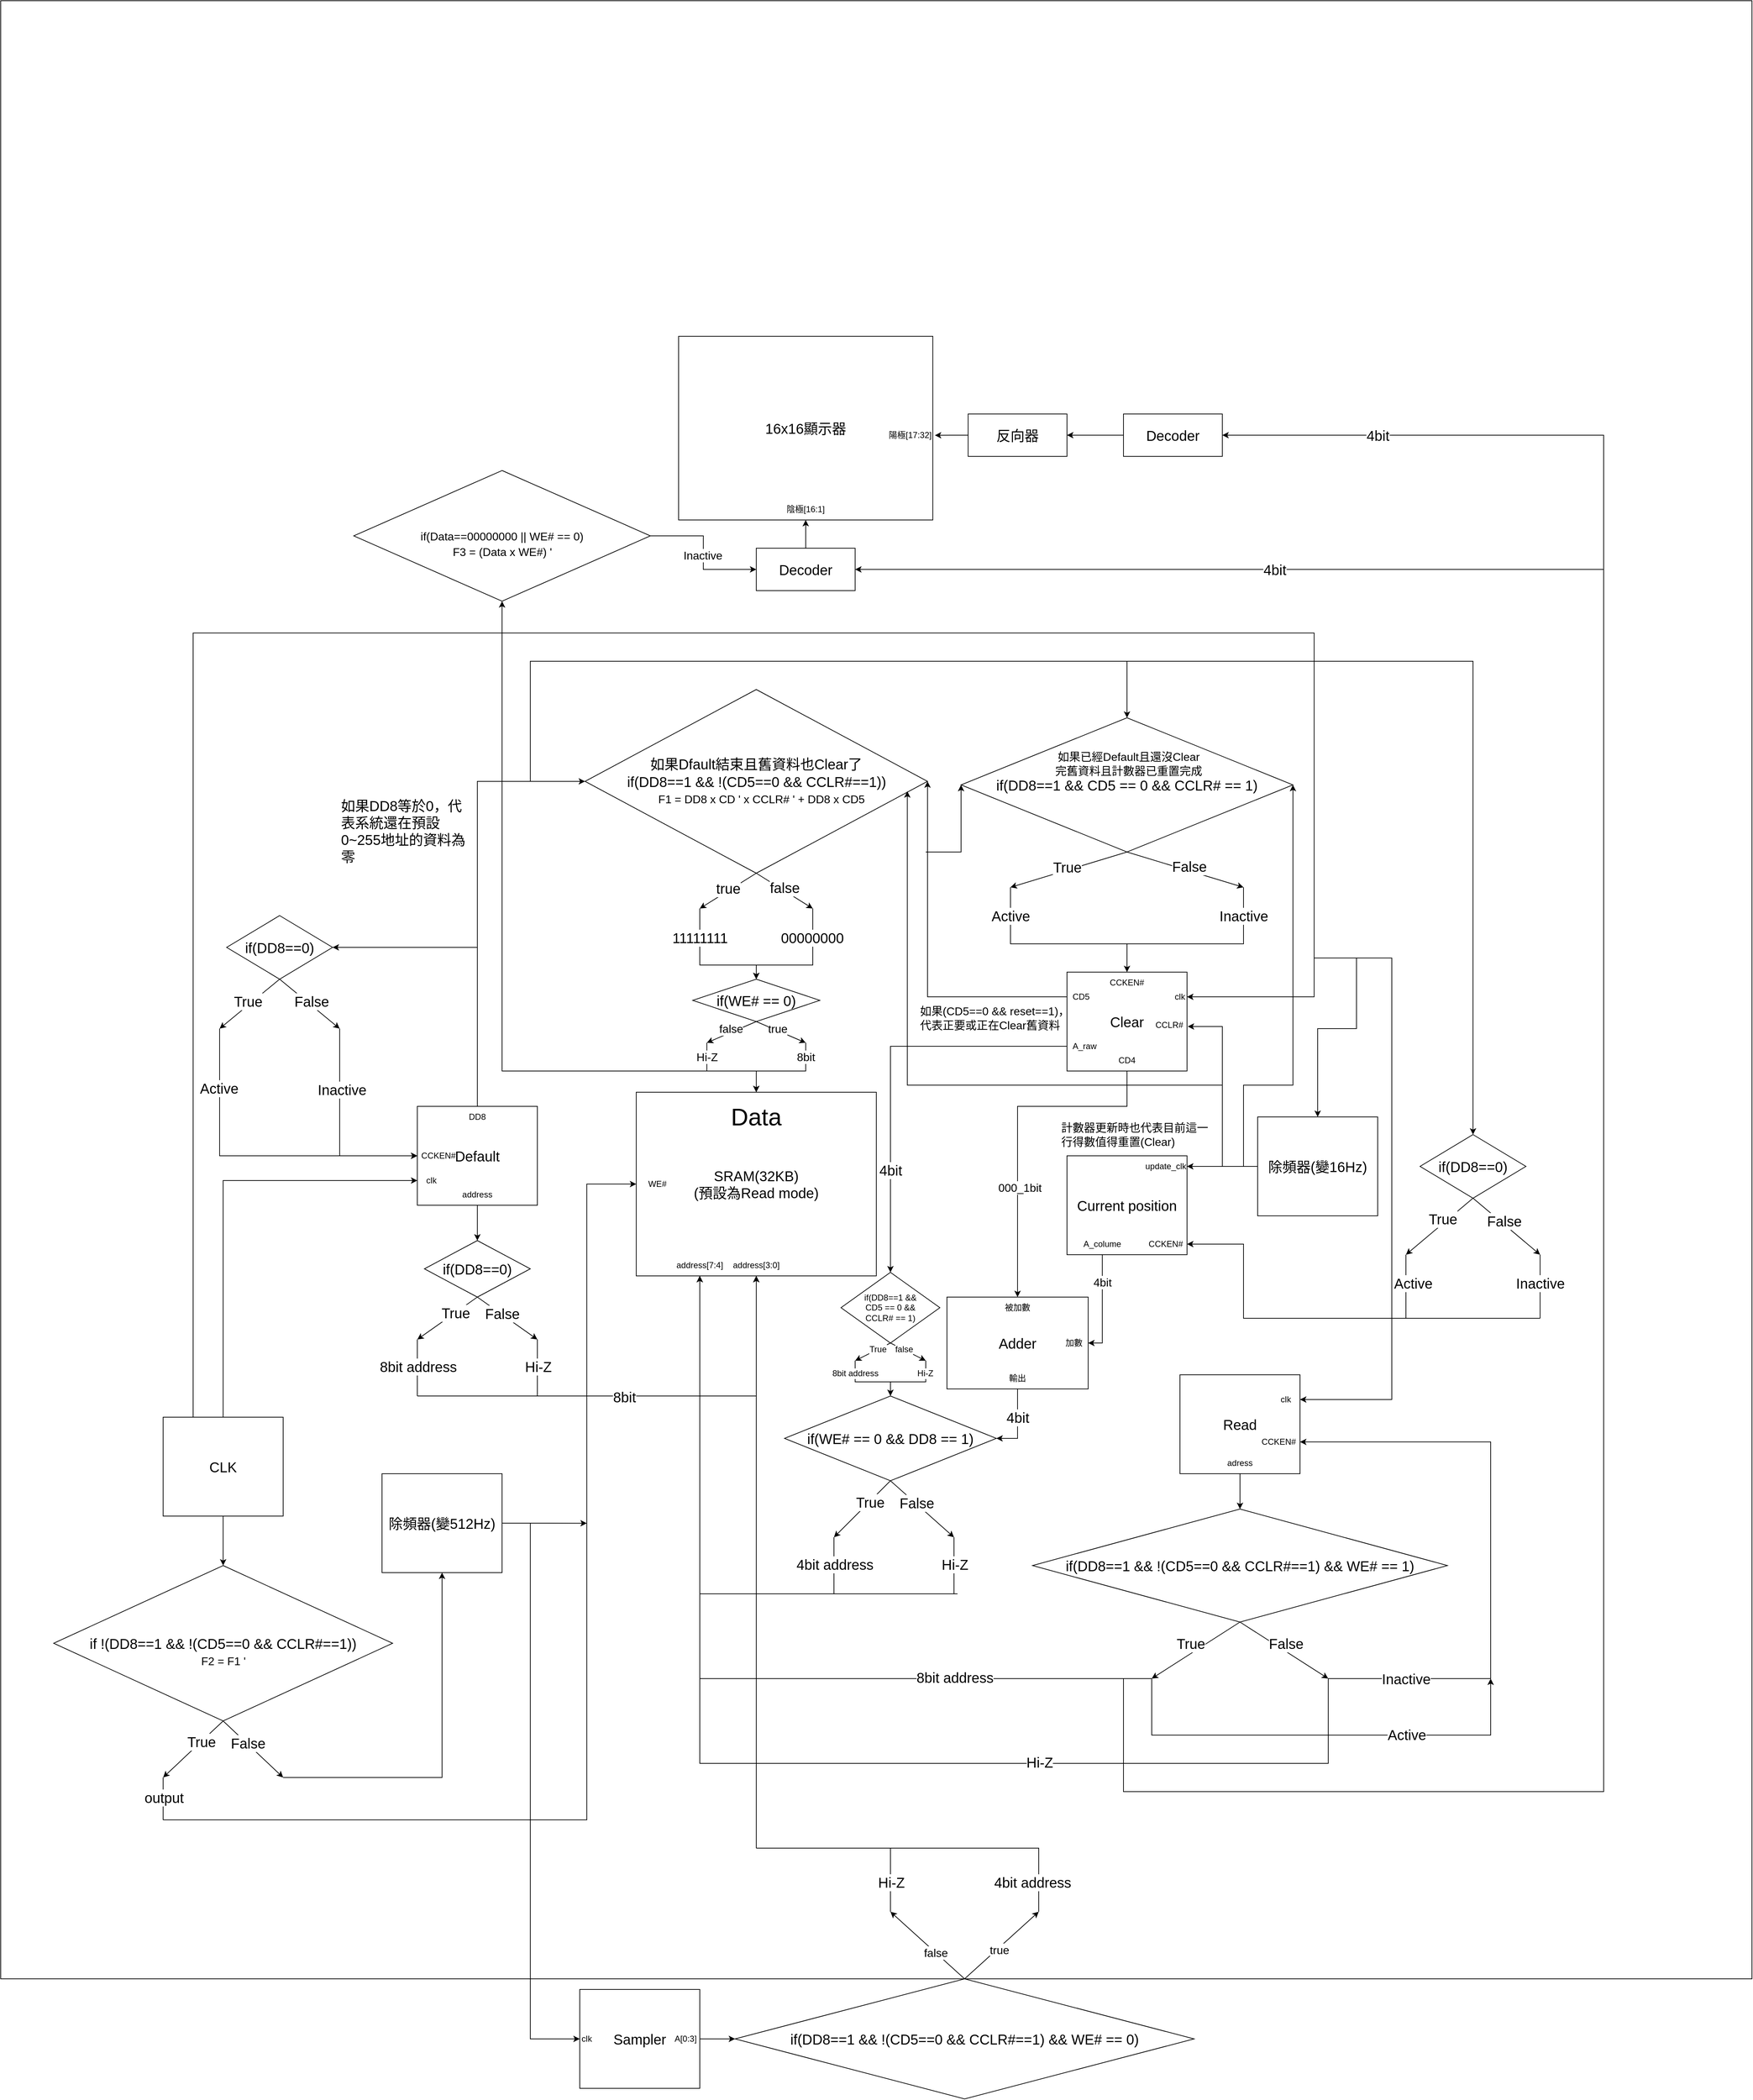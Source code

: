 <mxfile version="22.0.8" type="device">
  <diagram name="第 1 页" id="d7XxBCtwZomkPrQx2y8K">
    <mxGraphModel dx="2261" dy="3118" grid="1" gridSize="10" guides="1" tooltips="1" connect="1" arrows="1" fold="1" page="1" pageScale="1" pageWidth="827" pageHeight="1169" math="0" shadow="0">
      <root>
        <mxCell id="0" />
        <mxCell id="1" parent="0" />
        <mxCell id="358CqiSLY_UAseTo_vt4-116" value="" style="rounded=0;whiteSpace=wrap;html=1;" parent="1" vertex="1">
          <mxGeometry x="-470" y="-1455" width="2480" height="2800" as="geometry" />
        </mxCell>
        <mxCell id="FHojmxslOPqscSksrp7K-1" value="&lt;font style=&quot;font-size: 20px;&quot;&gt;SRAM(32KB)&lt;br&gt;(預設為Read mode)&lt;br&gt;&lt;/font&gt;" style="rounded=0;whiteSpace=wrap;html=1;" parent="1" vertex="1">
          <mxGeometry x="430" y="90" width="340" height="260" as="geometry" />
        </mxCell>
        <mxCell id="FHojmxslOPqscSksrp7K-8" style="edgeStyle=orthogonalEdgeStyle;rounded=0;orthogonalLoop=1;jettySize=auto;html=1;exitX=0.5;exitY=0;exitDx=0;exitDy=0;entryX=0;entryY=0.5;entryDx=0;entryDy=0;" parent="1" source="FHojmxslOPqscSksrp7K-2" target="FHojmxslOPqscSksrp7K-5" edge="1">
          <mxGeometry relative="1" as="geometry">
            <mxPoint x="205" y="50" as="targetPoint" />
          </mxGeometry>
        </mxCell>
        <mxCell id="FHojmxslOPqscSksrp7K-49" style="edgeStyle=orthogonalEdgeStyle;rounded=0;orthogonalLoop=1;jettySize=auto;html=1;exitX=0.5;exitY=1;exitDx=0;exitDy=0;entryX=0.5;entryY=0;entryDx=0;entryDy=0;" parent="1" source="FHojmxslOPqscSksrp7K-2" target="FHojmxslOPqscSksrp7K-48" edge="1">
          <mxGeometry relative="1" as="geometry" />
        </mxCell>
        <mxCell id="FHojmxslOPqscSksrp7K-2" value="&lt;span style=&quot;font-size: 20px;&quot;&gt;Default&lt;br&gt;&lt;/span&gt;" style="rounded=0;whiteSpace=wrap;html=1;" parent="1" vertex="1">
          <mxGeometry x="120" y="110" width="170" height="140" as="geometry" />
        </mxCell>
        <mxCell id="FHojmxslOPqscSksrp7K-5" value="&lt;font style=&quot;font-size: 20px;&quot;&gt;if(DD8==1 &amp;amp;&amp;amp; !(CD5==0 &amp;amp;&amp;amp; CCLR#==1))&lt;/font&gt;" style="rhombus;whiteSpace=wrap;html=1;" parent="1" vertex="1">
          <mxGeometry x="357.5" y="-480" width="485" height="260" as="geometry" />
        </mxCell>
        <mxCell id="FHojmxslOPqscSksrp7K-10" value="" style="endArrow=classic;html=1;rounded=0;exitX=0.5;exitY=1;exitDx=0;exitDy=0;" parent="1" source="FHojmxslOPqscSksrp7K-5" edge="1">
          <mxGeometry width="50" height="50" relative="1" as="geometry">
            <mxPoint x="540" y="110" as="sourcePoint" />
            <mxPoint x="520" y="-170" as="targetPoint" />
          </mxGeometry>
        </mxCell>
        <mxCell id="FHojmxslOPqscSksrp7K-15" value="&lt;font style=&quot;font-size: 20px;&quot;&gt;true&lt;/font&gt;" style="edgeLabel;html=1;align=center;verticalAlign=middle;resizable=0;points=[];" parent="FHojmxslOPqscSksrp7K-10" vertex="1" connectable="0">
          <mxGeometry x="0.1" y="4" relative="1" as="geometry">
            <mxPoint x="2" y="-10" as="offset" />
          </mxGeometry>
        </mxCell>
        <mxCell id="FHojmxslOPqscSksrp7K-11" value="" style="endArrow=classic;html=1;rounded=0;exitX=0.5;exitY=1;exitDx=0;exitDy=0;" parent="1" source="FHojmxslOPqscSksrp7K-5" edge="1">
          <mxGeometry width="50" height="50" relative="1" as="geometry">
            <mxPoint x="610" y="-70" as="sourcePoint" />
            <mxPoint x="680" y="-170" as="targetPoint" />
          </mxGeometry>
        </mxCell>
        <mxCell id="FHojmxslOPqscSksrp7K-16" value="&lt;font style=&quot;font-size: 20px;&quot;&gt;false&lt;/font&gt;" style="edgeLabel;html=1;align=center;verticalAlign=middle;resizable=0;points=[];" parent="FHojmxslOPqscSksrp7K-11" vertex="1" connectable="0">
          <mxGeometry x="-0.26" y="-1" relative="1" as="geometry">
            <mxPoint x="11" as="offset" />
          </mxGeometry>
        </mxCell>
        <mxCell id="FHojmxslOPqscSksrp7K-17" value="" style="endArrow=classic;html=1;rounded=0;entryX=0.5;entryY=0;entryDx=0;entryDy=0;" parent="1" target="FHojmxslOPqscSksrp7K-22" edge="1">
          <mxGeometry width="50" height="50" relative="1" as="geometry">
            <mxPoint x="520" y="-170" as="sourcePoint" />
            <mxPoint x="600" y="40" as="targetPoint" />
            <Array as="points">
              <mxPoint x="520" y="-90" />
              <mxPoint x="600" y="-90" />
            </Array>
          </mxGeometry>
        </mxCell>
        <mxCell id="FHojmxslOPqscSksrp7K-18" value="&lt;font style=&quot;font-size: 20px;&quot;&gt;11111111&lt;/font&gt;" style="edgeLabel;html=1;align=center;verticalAlign=middle;resizable=0;points=[];" parent="FHojmxslOPqscSksrp7K-17" vertex="1" connectable="0">
          <mxGeometry x="-0.591" y="-1" relative="1" as="geometry">
            <mxPoint x="1" y="4" as="offset" />
          </mxGeometry>
        </mxCell>
        <mxCell id="FHojmxslOPqscSksrp7K-19" value="&lt;font style=&quot;font-size: 34px;&quot;&gt;Data&lt;/font&gt;" style="text;html=1;strokeColor=none;fillColor=none;align=center;verticalAlign=middle;whiteSpace=wrap;rounded=0;" parent="1" vertex="1">
          <mxGeometry x="550" y="95" width="100" height="60" as="geometry" />
        </mxCell>
        <mxCell id="FHojmxslOPqscSksrp7K-20" value="" style="endArrow=classic;html=1;rounded=0;entryX=0.5;entryY=0;entryDx=0;entryDy=0;" parent="1" target="FHojmxslOPqscSksrp7K-22" edge="1">
          <mxGeometry width="50" height="50" relative="1" as="geometry">
            <mxPoint x="680" y="-170" as="sourcePoint" />
            <mxPoint x="600" y="90" as="targetPoint" />
            <Array as="points">
              <mxPoint x="680" y="-90" />
              <mxPoint x="600" y="-90" />
            </Array>
          </mxGeometry>
        </mxCell>
        <mxCell id="FHojmxslOPqscSksrp7K-21" value="&lt;font style=&quot;font-size: 20px;&quot;&gt;00000000&lt;/font&gt;" style="edgeLabel;html=1;align=center;verticalAlign=middle;resizable=0;points=[];" parent="FHojmxslOPqscSksrp7K-20" vertex="1" connectable="0">
          <mxGeometry x="-0.591" y="-1" relative="1" as="geometry">
            <mxPoint y="4" as="offset" />
          </mxGeometry>
        </mxCell>
        <mxCell id="FHojmxslOPqscSksrp7K-22" value="&lt;font style=&quot;font-size: 20px;&quot;&gt;if(WE# == 0)&lt;/font&gt;" style="rhombus;whiteSpace=wrap;html=1;" parent="1" vertex="1">
          <mxGeometry x="510" y="-70" width="180" height="60" as="geometry" />
        </mxCell>
        <mxCell id="FHojmxslOPqscSksrp7K-24" value="&lt;span style=&quot;font-size: 20px;&quot;&gt;如果DD8等於0，代表系統還在預設0~255地址的資料為零&lt;/span&gt;" style="text;html=1;strokeColor=none;fillColor=none;align=left;verticalAlign=middle;whiteSpace=wrap;rounded=0;" parent="1" vertex="1">
          <mxGeometry x="10" y="-340" width="190" height="120" as="geometry" />
        </mxCell>
        <mxCell id="FHojmxslOPqscSksrp7K-25" value="&lt;font style=&quot;font-size: 20px;&quot;&gt;if(DD8==0)&lt;/font&gt;" style="rhombus;whiteSpace=wrap;html=1;" parent="1" vertex="1">
          <mxGeometry x="-150" y="-160" width="150" height="90" as="geometry" />
        </mxCell>
        <mxCell id="FHojmxslOPqscSksrp7K-35" value="" style="endArrow=classic;html=1;rounded=0;exitX=0.5;exitY=0;exitDx=0;exitDy=0;entryX=1;entryY=0.5;entryDx=0;entryDy=0;" parent="1" source="FHojmxslOPqscSksrp7K-2" target="FHojmxslOPqscSksrp7K-25" edge="1">
          <mxGeometry width="50" height="50" relative="1" as="geometry">
            <mxPoint x="30" y="80" as="sourcePoint" />
            <mxPoint x="80" y="30" as="targetPoint" />
            <Array as="points">
              <mxPoint x="205" y="-115" />
            </Array>
          </mxGeometry>
        </mxCell>
        <mxCell id="FHojmxslOPqscSksrp7K-36" value="" style="endArrow=classic;html=1;rounded=0;exitX=0.5;exitY=1;exitDx=0;exitDy=0;" parent="1" source="FHojmxslOPqscSksrp7K-25" edge="1">
          <mxGeometry width="50" height="50" relative="1" as="geometry">
            <mxPoint x="30" y="80" as="sourcePoint" />
            <mxPoint x="10" as="targetPoint" />
          </mxGeometry>
        </mxCell>
        <mxCell id="FHojmxslOPqscSksrp7K-40" value="&lt;font style=&quot;font-size: 20px;&quot;&gt;False&lt;/font&gt;" style="edgeLabel;html=1;align=center;verticalAlign=middle;resizable=0;points=[];" parent="FHojmxslOPqscSksrp7K-36" vertex="1" connectable="0">
          <mxGeometry x="0.07" y="-1" relative="1" as="geometry">
            <mxPoint y="-8" as="offset" />
          </mxGeometry>
        </mxCell>
        <mxCell id="FHojmxslOPqscSksrp7K-37" value="" style="endArrow=classic;html=1;rounded=0;exitX=0.5;exitY=1;exitDx=0;exitDy=0;" parent="1" source="FHojmxslOPqscSksrp7K-25" edge="1">
          <mxGeometry width="50" height="50" relative="1" as="geometry">
            <mxPoint x="-65" y="-60" as="sourcePoint" />
            <mxPoint x="-160" as="targetPoint" />
          </mxGeometry>
        </mxCell>
        <mxCell id="FHojmxslOPqscSksrp7K-39" value="&lt;font style=&quot;font-size: 20px;&quot;&gt;True&lt;/font&gt;" style="edgeLabel;html=1;align=center;verticalAlign=middle;resizable=0;points=[];" parent="FHojmxslOPqscSksrp7K-37" vertex="1" connectable="0">
          <mxGeometry x="-0.014" y="5" relative="1" as="geometry">
            <mxPoint x="-6" y="-8" as="offset" />
          </mxGeometry>
        </mxCell>
        <mxCell id="FHojmxslOPqscSksrp7K-41" value="" style="endArrow=classic;html=1;rounded=0;entryX=0;entryY=0.5;entryDx=0;entryDy=0;" parent="1" target="FHojmxslOPqscSksrp7K-2" edge="1">
          <mxGeometry width="50" height="50" relative="1" as="geometry">
            <mxPoint x="-160" as="sourcePoint" />
            <mxPoint x="80" y="20" as="targetPoint" />
            <Array as="points">
              <mxPoint x="-160" y="180" />
            </Array>
          </mxGeometry>
        </mxCell>
        <mxCell id="FHojmxslOPqscSksrp7K-43" value="&lt;font style=&quot;font-size: 20px;&quot;&gt;Active&lt;/font&gt;" style="edgeLabel;html=1;align=center;verticalAlign=middle;resizable=0;points=[];" parent="FHojmxslOPqscSksrp7K-41" vertex="1" connectable="0">
          <mxGeometry x="-0.635" y="-1" relative="1" as="geometry">
            <mxPoint as="offset" />
          </mxGeometry>
        </mxCell>
        <mxCell id="FHojmxslOPqscSksrp7K-42" value="" style="endArrow=classic;html=1;rounded=0;entryX=0;entryY=0.5;entryDx=0;entryDy=0;" parent="1" target="FHojmxslOPqscSksrp7K-2" edge="1">
          <mxGeometry width="50" height="50" relative="1" as="geometry">
            <mxPoint x="10" as="sourcePoint" />
            <mxPoint x="80" y="20" as="targetPoint" />
            <Array as="points">
              <mxPoint x="10" y="180" />
            </Array>
          </mxGeometry>
        </mxCell>
        <mxCell id="FHojmxslOPqscSksrp7K-45" value="&lt;font style=&quot;font-size: 20px;&quot;&gt;Inactive&lt;/font&gt;" style="edgeLabel;html=1;align=center;verticalAlign=middle;resizable=0;points=[];" parent="FHojmxslOPqscSksrp7K-42" vertex="1" connectable="0">
          <mxGeometry x="-0.407" y="3" relative="1" as="geometry">
            <mxPoint as="offset" />
          </mxGeometry>
        </mxCell>
        <mxCell id="FHojmxslOPqscSksrp7K-48" value="&lt;font style=&quot;font-size: 20px;&quot;&gt;if(DD8==0)&lt;/font&gt;" style="rhombus;whiteSpace=wrap;html=1;" parent="1" vertex="1">
          <mxGeometry x="130" y="300" width="150" height="80" as="geometry" />
        </mxCell>
        <mxCell id="FHojmxslOPqscSksrp7K-50" value="&lt;font style=&quot;font-size: 12px;&quot;&gt;address&lt;/font&gt;" style="text;html=1;strokeColor=none;fillColor=none;align=center;verticalAlign=middle;whiteSpace=wrap;rounded=0;" parent="1" vertex="1">
          <mxGeometry x="175" y="220" width="60" height="30" as="geometry" />
        </mxCell>
        <mxCell id="FHojmxslOPqscSksrp7K-51" value="" style="endArrow=classic;html=1;rounded=0;exitX=0.5;exitY=1;exitDx=0;exitDy=0;" parent="1" source="FHojmxslOPqscSksrp7K-48" edge="1">
          <mxGeometry width="50" height="50" relative="1" as="geometry">
            <mxPoint x="190" y="250" as="sourcePoint" />
            <mxPoint x="120" y="440" as="targetPoint" />
          </mxGeometry>
        </mxCell>
        <mxCell id="FHojmxslOPqscSksrp7K-53" value="&lt;font style=&quot;font-size: 20px;&quot;&gt;True&lt;/font&gt;" style="edgeLabel;html=1;align=center;verticalAlign=middle;resizable=0;points=[];" parent="FHojmxslOPqscSksrp7K-51" vertex="1" connectable="0">
          <mxGeometry x="-0.269" relative="1" as="geometry">
            <mxPoint as="offset" />
          </mxGeometry>
        </mxCell>
        <mxCell id="FHojmxslOPqscSksrp7K-52" value="" style="endArrow=classic;html=1;rounded=0;exitX=0.5;exitY=1;exitDx=0;exitDy=0;" parent="1" source="FHojmxslOPqscSksrp7K-48" edge="1">
          <mxGeometry width="50" height="50" relative="1" as="geometry">
            <mxPoint x="215" y="390" as="sourcePoint" />
            <mxPoint x="290" y="440" as="targetPoint" />
          </mxGeometry>
        </mxCell>
        <mxCell id="FHojmxslOPqscSksrp7K-55" value="&lt;font style=&quot;font-size: 20px;&quot;&gt;False&lt;br&gt;&lt;/font&gt;" style="edgeLabel;html=1;align=center;verticalAlign=middle;resizable=0;points=[];" parent="FHojmxslOPqscSksrp7K-52" vertex="1" connectable="0">
          <mxGeometry x="-0.206" y="2" relative="1" as="geometry">
            <mxPoint as="offset" />
          </mxGeometry>
        </mxCell>
        <mxCell id="FHojmxslOPqscSksrp7K-56" value="" style="endArrow=classic;html=1;rounded=0;" parent="1" edge="1">
          <mxGeometry width="50" height="50" relative="1" as="geometry">
            <mxPoint x="120" y="520" as="sourcePoint" />
            <mxPoint x="520" y="350" as="targetPoint" />
            <Array as="points">
              <mxPoint x="520" y="520" />
            </Array>
          </mxGeometry>
        </mxCell>
        <mxCell id="FHojmxslOPqscSksrp7K-154" value="&lt;font style=&quot;font-size: 20px;&quot;&gt;8bit&lt;/font&gt;" style="edgeLabel;html=1;align=center;verticalAlign=middle;resizable=0;points=[];" parent="FHojmxslOPqscSksrp7K-56" vertex="1" connectable="0">
          <mxGeometry x="0.133" y="-1" relative="1" as="geometry">
            <mxPoint x="-30" as="offset" />
          </mxGeometry>
        </mxCell>
        <mxCell id="FHojmxslOPqscSksrp7K-57" value="" style="endArrow=none;html=1;rounded=0;" parent="1" edge="1">
          <mxGeometry width="50" height="50" relative="1" as="geometry">
            <mxPoint x="120" y="440" as="sourcePoint" />
            <mxPoint x="120" y="520" as="targetPoint" />
          </mxGeometry>
        </mxCell>
        <mxCell id="FHojmxslOPqscSksrp7K-58" value="" style="endArrow=none;html=1;rounded=0;" parent="1" edge="1">
          <mxGeometry width="50" height="50" relative="1" as="geometry">
            <mxPoint x="290" y="440" as="sourcePoint" />
            <mxPoint x="290" y="520" as="targetPoint" />
          </mxGeometry>
        </mxCell>
        <mxCell id="FHojmxslOPqscSksrp7K-59" value="&lt;font style=&quot;font-size: 20px;&quot;&gt;8bit address&lt;/font&gt;" style="edgeLabel;html=1;align=center;verticalAlign=middle;resizable=0;points=[];" parent="1" vertex="1" connectable="0">
          <mxGeometry x="129.995" y="420.004" as="geometry">
            <mxPoint x="-9" y="58" as="offset" />
          </mxGeometry>
        </mxCell>
        <mxCell id="FHojmxslOPqscSksrp7K-60" value="&lt;span style=&quot;font-size: 20px;&quot;&gt;Hi-Z&lt;/span&gt;" style="edgeLabel;html=1;align=center;verticalAlign=middle;resizable=0;points=[];" parent="1" vertex="1" connectable="0">
          <mxGeometry x="299.995" y="420.004" as="geometry">
            <mxPoint x="-9" y="58" as="offset" />
          </mxGeometry>
        </mxCell>
        <mxCell id="FHojmxslOPqscSksrp7K-61" value="&lt;font style=&quot;font-size: 12px;&quot;&gt;address[7:4]&lt;/font&gt;" style="text;html=1;strokeColor=none;fillColor=none;align=center;verticalAlign=middle;whiteSpace=wrap;rounded=0;" parent="1" vertex="1">
          <mxGeometry x="490" y="320" width="60" height="30" as="geometry" />
        </mxCell>
        <mxCell id="FHojmxslOPqscSksrp7K-64" style="edgeStyle=orthogonalEdgeStyle;rounded=0;orthogonalLoop=1;jettySize=auto;html=1;exitX=0.5;exitY=0;exitDx=0;exitDy=0;entryX=0;entryY=0.75;entryDx=0;entryDy=0;" parent="1" source="FHojmxslOPqscSksrp7K-62" target="FHojmxslOPqscSksrp7K-2" edge="1">
          <mxGeometry relative="1" as="geometry">
            <mxPoint x="20" y="250" as="targetPoint" />
          </mxGeometry>
        </mxCell>
        <mxCell id="FHojmxslOPqscSksrp7K-95" style="edgeStyle=orthogonalEdgeStyle;rounded=0;orthogonalLoop=1;jettySize=auto;html=1;exitX=0.25;exitY=0;exitDx=0;exitDy=0;entryX=1;entryY=0.25;entryDx=0;entryDy=0;" parent="1" source="FHojmxslOPqscSksrp7K-62" target="FHojmxslOPqscSksrp7K-65" edge="1">
          <mxGeometry relative="1" as="geometry">
            <Array as="points">
              <mxPoint x="-197" y="-560" />
              <mxPoint x="1390" y="-560" />
              <mxPoint x="1390" y="-45" />
            </Array>
          </mxGeometry>
        </mxCell>
        <mxCell id="FHojmxslOPqscSksrp7K-185" style="edgeStyle=orthogonalEdgeStyle;rounded=0;orthogonalLoop=1;jettySize=auto;html=1;exitX=0.5;exitY=1;exitDx=0;exitDy=0;entryX=0.5;entryY=0;entryDx=0;entryDy=0;" parent="1" source="FHojmxslOPqscSksrp7K-62" target="FHojmxslOPqscSksrp7K-184" edge="1">
          <mxGeometry relative="1" as="geometry" />
        </mxCell>
        <mxCell id="FHojmxslOPqscSksrp7K-62" value="&lt;span style=&quot;font-size: 20px;&quot;&gt;CLK&lt;br&gt;&lt;/span&gt;" style="rounded=0;whiteSpace=wrap;html=1;" parent="1" vertex="1">
          <mxGeometry x="-240" y="550" width="170" height="140" as="geometry" />
        </mxCell>
        <mxCell id="FHojmxslOPqscSksrp7K-63" value="&lt;font style=&quot;font-size: 12px;&quot;&gt;clk&lt;/font&gt;" style="text;html=1;strokeColor=none;fillColor=none;align=center;verticalAlign=middle;whiteSpace=wrap;rounded=0;" parent="1" vertex="1">
          <mxGeometry x="110" y="200" width="60" height="30" as="geometry" />
        </mxCell>
        <mxCell id="FHojmxslOPqscSksrp7K-85" style="edgeStyle=orthogonalEdgeStyle;rounded=0;orthogonalLoop=1;jettySize=auto;html=1;exitX=0;exitY=0.25;exitDx=0;exitDy=0;entryX=1;entryY=0.5;entryDx=0;entryDy=0;" parent="1" source="FHojmxslOPqscSksrp7K-65" target="FHojmxslOPqscSksrp7K-5" edge="1">
          <mxGeometry relative="1" as="geometry">
            <Array as="points">
              <mxPoint x="843" y="-45" />
            </Array>
          </mxGeometry>
        </mxCell>
        <mxCell id="FHojmxslOPqscSksrp7K-148" style="edgeStyle=orthogonalEdgeStyle;rounded=0;orthogonalLoop=1;jettySize=auto;html=1;exitX=0.5;exitY=1;exitDx=0;exitDy=0;entryX=0.5;entryY=0;entryDx=0;entryDy=0;" parent="1" source="FHojmxslOPqscSksrp7K-147" target="FHojmxslOPqscSksrp7K-146" edge="1">
          <mxGeometry relative="1" as="geometry">
            <Array as="points">
              <mxPoint x="1125" y="110" />
              <mxPoint x="970" y="110" />
            </Array>
          </mxGeometry>
        </mxCell>
        <mxCell id="FHojmxslOPqscSksrp7K-152" value="&lt;span style=&quot;font-size: 16px;&quot;&gt;000_1bit&lt;/span&gt;" style="edgeLabel;html=1;align=center;verticalAlign=middle;resizable=0;points=[];" parent="FHojmxslOPqscSksrp7K-148" vertex="1" connectable="0">
          <mxGeometry x="0.346" y="3" relative="1" as="geometry">
            <mxPoint as="offset" />
          </mxGeometry>
        </mxCell>
        <mxCell id="FHojmxslOPqscSksrp7K-167" style="edgeStyle=orthogonalEdgeStyle;rounded=0;orthogonalLoop=1;jettySize=auto;html=1;exitX=0;exitY=0.75;exitDx=0;exitDy=0;entryX=0.5;entryY=0;entryDx=0;entryDy=0;" parent="1" source="FHojmxslOPqscSksrp7K-65" target="358CqiSLY_UAseTo_vt4-93" edge="1">
          <mxGeometry relative="1" as="geometry" />
        </mxCell>
        <mxCell id="FHojmxslOPqscSksrp7K-170" value="&lt;font style=&quot;font-size: 20px;&quot;&gt;4bit&lt;/font&gt;" style="edgeLabel;html=1;align=center;verticalAlign=middle;resizable=0;points=[];" parent="FHojmxslOPqscSksrp7K-167" vertex="1" connectable="0">
          <mxGeometry x="0.656" y="3" relative="1" as="geometry">
            <mxPoint x="-3" y="-47" as="offset" />
          </mxGeometry>
        </mxCell>
        <mxCell id="FHojmxslOPqscSksrp7K-65" value="&lt;span style=&quot;font-size: 20px;&quot;&gt;Clear&lt;br&gt;&lt;/span&gt;" style="rounded=0;whiteSpace=wrap;html=1;" parent="1" vertex="1">
          <mxGeometry x="1040" y="-80" width="170" height="140" as="geometry" />
        </mxCell>
        <mxCell id="FHojmxslOPqscSksrp7K-68" value="" style="endArrow=classic;html=1;rounded=0;entryX=0.5;entryY=0;entryDx=0;entryDy=0;" parent="1" target="FHojmxslOPqscSksrp7K-69" edge="1">
          <mxGeometry width="50" height="50" relative="1" as="geometry">
            <mxPoint x="280" y="-350" as="sourcePoint" />
            <mxPoint x="1120" y="-440" as="targetPoint" />
            <Array as="points">
              <mxPoint x="280" y="-520" />
              <mxPoint x="1125" y="-520" />
            </Array>
          </mxGeometry>
        </mxCell>
        <mxCell id="FHojmxslOPqscSksrp7K-70" value="" style="endArrow=classic;html=1;rounded=0;exitX=0.5;exitY=1;exitDx=0;exitDy=0;" parent="1" source="FHojmxslOPqscSksrp7K-69" edge="1">
          <mxGeometry width="50" height="50" relative="1" as="geometry">
            <mxPoint x="1105" y="-370" as="sourcePoint" />
            <mxPoint x="960" y="-200" as="targetPoint" />
          </mxGeometry>
        </mxCell>
        <mxCell id="FHojmxslOPqscSksrp7K-71" value="&lt;font style=&quot;font-size: 20px;&quot;&gt;True&lt;/font&gt;" style="edgeLabel;html=1;align=center;verticalAlign=middle;resizable=0;points=[];" parent="FHojmxslOPqscSksrp7K-70" vertex="1" connectable="0">
          <mxGeometry x="-0.014" y="5" relative="1" as="geometry">
            <mxPoint x="-5" y="-9" as="offset" />
          </mxGeometry>
        </mxCell>
        <mxCell id="FHojmxslOPqscSksrp7K-72" value="" style="endArrow=classic;html=1;rounded=0;exitX=0.5;exitY=1;exitDx=0;exitDy=0;" parent="1" source="FHojmxslOPqscSksrp7K-69" edge="1">
          <mxGeometry width="50" height="50" relative="1" as="geometry">
            <mxPoint x="1120" y="-380" as="sourcePoint" />
            <mxPoint x="1290" y="-200" as="targetPoint" />
          </mxGeometry>
        </mxCell>
        <mxCell id="FHojmxslOPqscSksrp7K-73" value="&lt;font style=&quot;font-size: 20px;&quot;&gt;False&lt;/font&gt;" style="edgeLabel;html=1;align=center;verticalAlign=middle;resizable=0;points=[];" parent="FHojmxslOPqscSksrp7K-72" vertex="1" connectable="0">
          <mxGeometry x="0.07" y="-1" relative="1" as="geometry">
            <mxPoint y="-8" as="offset" />
          </mxGeometry>
        </mxCell>
        <mxCell id="FHojmxslOPqscSksrp7K-74" value="CD5" style="text;html=1;strokeColor=none;fillColor=none;align=center;verticalAlign=middle;whiteSpace=wrap;rounded=0;" parent="1" vertex="1">
          <mxGeometry x="1030" y="-60" width="60" height="30" as="geometry" />
        </mxCell>
        <mxCell id="FHojmxslOPqscSksrp7K-69" value="&lt;font style=&quot;font-size: 20px;&quot;&gt;if(DD8==1 &amp;amp;&amp;amp; CD5 == 0 &amp;amp;&amp;amp; CCLR# == 1)&lt;/font&gt;" style="rhombus;whiteSpace=wrap;html=1;" parent="1" vertex="1">
          <mxGeometry x="890" y="-440" width="470" height="190" as="geometry" />
        </mxCell>
        <mxCell id="FHojmxslOPqscSksrp7K-77" value="&lt;font style=&quot;font-size: 20px;&quot;&gt;如果Dfault結束且舊資料也Clear了&lt;/font&gt;" style="text;html=1;strokeColor=none;fillColor=none;align=center;verticalAlign=middle;whiteSpace=wrap;rounded=0;" parent="1" vertex="1">
          <mxGeometry x="440" y="-400" width="320" height="50" as="geometry" />
        </mxCell>
        <mxCell id="FHojmxslOPqscSksrp7K-80" value="如果已經Default且還沒Clear完舊資料且計數器已重置完成" style="text;html=1;strokeColor=none;fillColor=none;align=center;verticalAlign=middle;whiteSpace=wrap;rounded=0;fontSize=16;" parent="1" vertex="1">
          <mxGeometry x="1020" y="-385" width="214.5" height="20" as="geometry" />
        </mxCell>
        <mxCell id="FHojmxslOPqscSksrp7K-81" value="" style="endArrow=classic;html=1;rounded=0;entryX=0.5;entryY=0;entryDx=0;entryDy=0;" parent="1" target="FHojmxslOPqscSksrp7K-65" edge="1">
          <mxGeometry width="50" height="50" relative="1" as="geometry">
            <mxPoint x="960" y="-200" as="sourcePoint" />
            <mxPoint x="1030" y="-130" as="targetPoint" />
            <Array as="points">
              <mxPoint x="960" y="-120" />
              <mxPoint x="1125" y="-120" />
            </Array>
          </mxGeometry>
        </mxCell>
        <mxCell id="FHojmxslOPqscSksrp7K-82" value="" style="endArrow=none;html=1;rounded=0;" parent="1" edge="1">
          <mxGeometry width="50" height="50" relative="1" as="geometry">
            <mxPoint x="1120" y="-120" as="sourcePoint" />
            <mxPoint x="1290" y="-200" as="targetPoint" />
            <Array as="points">
              <mxPoint x="1290" y="-120" />
            </Array>
          </mxGeometry>
        </mxCell>
        <mxCell id="FHojmxslOPqscSksrp7K-83" value="&lt;span style=&quot;font-size: 20px;&quot;&gt;Active&lt;/span&gt;" style="edgeLabel;html=1;align=center;verticalAlign=middle;resizable=0;points=[];" parent="1" vertex="1" connectable="0">
          <mxGeometry x="960.003" y="-160.004" as="geometry" />
        </mxCell>
        <mxCell id="FHojmxslOPqscSksrp7K-84" value="&lt;span style=&quot;font-size: 20px;&quot;&gt;Inactive&lt;/span&gt;" style="edgeLabel;html=1;align=center;verticalAlign=middle;resizable=0;points=[];" parent="1" vertex="1" connectable="0">
          <mxGeometry x="1290.003" y="-160.004" as="geometry" />
        </mxCell>
        <mxCell id="FHojmxslOPqscSksrp7K-86" value="DD8" style="text;html=1;strokeColor=none;fillColor=none;align=center;verticalAlign=middle;whiteSpace=wrap;rounded=0;" parent="1" vertex="1">
          <mxGeometry x="175" y="110" width="60" height="30" as="geometry" />
        </mxCell>
        <mxCell id="FHojmxslOPqscSksrp7K-87" value="&lt;font style=&quot;font-size: 12px;&quot;&gt;CCKEN#&lt;/font&gt;" style="text;html=1;strokeColor=none;fillColor=none;align=center;verticalAlign=middle;whiteSpace=wrap;rounded=0;" parent="1" vertex="1">
          <mxGeometry x="120" y="165" width="60" height="30" as="geometry" />
        </mxCell>
        <mxCell id="FHojmxslOPqscSksrp7K-89" value="&lt;font style=&quot;font-size: 12px;&quot;&gt;CCKEN#&lt;/font&gt;" style="text;html=1;strokeColor=none;fillColor=none;align=center;verticalAlign=middle;whiteSpace=wrap;rounded=0;" parent="1" vertex="1">
          <mxGeometry x="1095" y="-80" width="60" height="30" as="geometry" />
        </mxCell>
        <mxCell id="FHojmxslOPqscSksrp7K-93" value="&lt;font style=&quot;font-size: 16px;&quot;&gt;如果(CD5==0 &amp;amp;&amp;amp; reset==1)，代表正要或正在Clear舊資料&lt;/font&gt;" style="text;html=1;strokeColor=none;fillColor=none;align=left;verticalAlign=middle;whiteSpace=wrap;rounded=0;" parent="1" vertex="1">
          <mxGeometry x="830" y="-50" width="220" height="70" as="geometry" />
        </mxCell>
        <mxCell id="FHojmxslOPqscSksrp7K-94" value="&lt;font style=&quot;font-size: 12px;&quot;&gt;clk&lt;/font&gt;" style="text;html=1;strokeColor=none;fillColor=none;align=center;verticalAlign=middle;whiteSpace=wrap;rounded=0;" parent="1" vertex="1">
          <mxGeometry x="1170" y="-60" width="60" height="30" as="geometry" />
        </mxCell>
        <mxCell id="FHojmxslOPqscSksrp7K-112" style="edgeStyle=orthogonalEdgeStyle;rounded=0;orthogonalLoop=1;jettySize=auto;html=1;exitX=0.5;exitY=1;exitDx=0;exitDy=0;entryX=1;entryY=0.5;entryDx=0;entryDy=0;" parent="1" source="FHojmxslOPqscSksrp7K-113" target="FHojmxslOPqscSksrp7K-146" edge="1">
          <mxGeometry relative="1" as="geometry">
            <mxPoint x="1020" y="550" as="targetPoint" />
          </mxGeometry>
        </mxCell>
        <mxCell id="FHojmxslOPqscSksrp7K-151" value="&lt;font style=&quot;font-size: 16px;&quot;&gt;4bit&lt;/font&gt;" style="edgeLabel;html=1;align=center;verticalAlign=middle;resizable=0;points=[];" parent="FHojmxslOPqscSksrp7K-112" vertex="1" connectable="0">
          <mxGeometry x="-0.467" relative="1" as="geometry">
            <mxPoint as="offset" />
          </mxGeometry>
        </mxCell>
        <mxCell id="FHojmxslOPqscSksrp7K-96" value="&lt;span style=&quot;font-size: 20px;&quot;&gt;Current position&lt;br&gt;&lt;/span&gt;" style="rounded=0;whiteSpace=wrap;html=1;" parent="1" vertex="1">
          <mxGeometry x="1040" y="180" width="170" height="140" as="geometry" />
        </mxCell>
        <mxCell id="FHojmxslOPqscSksrp7K-97" value="update_clk" style="text;html=1;strokeColor=none;fillColor=none;align=center;verticalAlign=middle;whiteSpace=wrap;rounded=0;" parent="1" vertex="1">
          <mxGeometry x="1150" y="180" width="60" height="30" as="geometry" />
        </mxCell>
        <mxCell id="FHojmxslOPqscSksrp7K-104" style="edgeStyle=orthogonalEdgeStyle;rounded=0;orthogonalLoop=1;jettySize=auto;html=1;exitX=0;exitY=0.5;exitDx=0;exitDy=0;" parent="1" source="FHojmxslOPqscSksrp7K-98" target="FHojmxslOPqscSksrp7K-97" edge="1">
          <mxGeometry relative="1" as="geometry" />
        </mxCell>
        <mxCell id="FHojmxslOPqscSksrp7K-128" style="edgeStyle=orthogonalEdgeStyle;rounded=0;orthogonalLoop=1;jettySize=auto;html=1;exitX=0;exitY=0.5;exitDx=0;exitDy=0;entryX=1;entryY=0.5;entryDx=0;entryDy=0;" parent="1" source="FHojmxslOPqscSksrp7K-98" target="FHojmxslOPqscSksrp7K-69" edge="1">
          <mxGeometry relative="1" as="geometry">
            <Array as="points">
              <mxPoint x="1290" y="195" />
              <mxPoint x="1290" y="80" />
              <mxPoint x="1360" y="80" />
            </Array>
          </mxGeometry>
        </mxCell>
        <mxCell id="FHojmxslOPqscSksrp7K-98" value="&lt;span style=&quot;font-size: 20px;&quot;&gt;除頻器(變16Hz)&lt;br&gt;&lt;/span&gt;" style="rounded=0;whiteSpace=wrap;html=1;" parent="1" vertex="1">
          <mxGeometry x="1310" y="125" width="170" height="140" as="geometry" />
        </mxCell>
        <mxCell id="FHojmxslOPqscSksrp7K-103" value="" style="endArrow=classic;html=1;rounded=0;entryX=0.5;entryY=0;entryDx=0;entryDy=0;" parent="1" target="FHojmxslOPqscSksrp7K-98" edge="1">
          <mxGeometry width="50" height="50" relative="1" as="geometry">
            <mxPoint x="1390" y="-100" as="sourcePoint" />
            <mxPoint x="1480" y="10" as="targetPoint" />
            <Array as="points">
              <mxPoint x="1450" y="-100" />
              <mxPoint x="1450" />
              <mxPoint x="1395" />
            </Array>
          </mxGeometry>
        </mxCell>
        <mxCell id="FHojmxslOPqscSksrp7K-105" value="CCLR#" style="text;html=1;strokeColor=none;fillColor=none;align=center;verticalAlign=middle;whiteSpace=wrap;rounded=0;" parent="1" vertex="1">
          <mxGeometry x="1155" y="-20" width="60" height="30" as="geometry" />
        </mxCell>
        <mxCell id="FHojmxslOPqscSksrp7K-107" style="edgeStyle=orthogonalEdgeStyle;rounded=0;orthogonalLoop=1;jettySize=auto;html=1;exitX=0;exitY=0.5;exitDx=0;exitDy=0;entryX=1.006;entryY=0.55;entryDx=0;entryDy=0;entryPerimeter=0;" parent="1" source="FHojmxslOPqscSksrp7K-98" target="FHojmxslOPqscSksrp7K-65" edge="1">
          <mxGeometry relative="1" as="geometry" />
        </mxCell>
        <mxCell id="FHojmxslOPqscSksrp7K-108" style="edgeStyle=orthogonalEdgeStyle;rounded=0;orthogonalLoop=1;jettySize=auto;html=1;exitX=0;exitY=0.5;exitDx=0;exitDy=0;entryX=0.941;entryY=0.554;entryDx=0;entryDy=0;entryPerimeter=0;" parent="1" source="FHojmxslOPqscSksrp7K-98" target="FHojmxslOPqscSksrp7K-5" edge="1">
          <mxGeometry relative="1" as="geometry">
            <Array as="points">
              <mxPoint x="1260" y="195" />
              <mxPoint x="1260" y="80" />
              <mxPoint x="814" y="80" />
            </Array>
          </mxGeometry>
        </mxCell>
        <mxCell id="FHojmxslOPqscSksrp7K-109" value="&lt;font style=&quot;font-size: 16px;&quot;&gt;計數器更新時也代表目前這一行得數值得重置(Clear)&lt;/font&gt;" style="text;html=1;strokeColor=none;fillColor=none;align=left;verticalAlign=middle;whiteSpace=wrap;rounded=0;" parent="1" vertex="1">
          <mxGeometry x="1030" y="115" width="220" height="70" as="geometry" />
        </mxCell>
        <mxCell id="FHojmxslOPqscSksrp7K-113" value="A_colume" style="text;html=1;strokeColor=none;fillColor=none;align=center;verticalAlign=middle;whiteSpace=wrap;rounded=0;" parent="1" vertex="1">
          <mxGeometry x="1060" y="290" width="60" height="30" as="geometry" />
        </mxCell>
        <mxCell id="FHojmxslOPqscSksrp7K-126" value="&lt;font style=&quot;font-size: 12px;&quot;&gt;CCKEN#&lt;/font&gt;" style="text;html=1;strokeColor=none;fillColor=none;align=center;verticalAlign=middle;whiteSpace=wrap;rounded=0;" parent="1" vertex="1">
          <mxGeometry x="1150" y="290" width="60" height="30" as="geometry" />
        </mxCell>
        <mxCell id="FHojmxslOPqscSksrp7K-127" value="" style="endArrow=classic;html=1;rounded=0;entryX=0;entryY=0.5;entryDx=0;entryDy=0;" parent="1" target="FHojmxslOPqscSksrp7K-69" edge="1">
          <mxGeometry width="50" height="50" relative="1" as="geometry">
            <mxPoint x="840" y="-250" as="sourcePoint" />
            <mxPoint x="970" y="-250" as="targetPoint" />
            <Array as="points">
              <mxPoint x="890" y="-250" />
            </Array>
          </mxGeometry>
        </mxCell>
        <mxCell id="FHojmxslOPqscSksrp7K-130" value="&lt;font style=&quot;font-size: 20px;&quot;&gt;if(DD8==0)&lt;/font&gt;" style="rhombus;whiteSpace=wrap;html=1;" parent="1" vertex="1">
          <mxGeometry x="1540" y="150" width="150" height="90" as="geometry" />
        </mxCell>
        <mxCell id="FHojmxslOPqscSksrp7K-131" value="" style="endArrow=classic;html=1;rounded=0;entryX=0.5;entryY=0;entryDx=0;entryDy=0;" parent="1" target="FHojmxslOPqscSksrp7K-130" edge="1">
          <mxGeometry width="50" height="50" relative="1" as="geometry">
            <mxPoint x="1120" y="-520" as="sourcePoint" />
            <mxPoint x="1430" y="-250" as="targetPoint" />
            <Array as="points">
              <mxPoint x="1615" y="-520" />
            </Array>
          </mxGeometry>
        </mxCell>
        <mxCell id="FHojmxslOPqscSksrp7K-132" value="" style="endArrow=classic;html=1;rounded=0;exitX=0.5;exitY=1;exitDx=0;exitDy=0;" parent="1" source="FHojmxslOPqscSksrp7K-130" edge="1">
          <mxGeometry width="50" height="50" relative="1" as="geometry">
            <mxPoint x="1625" y="250" as="sourcePoint" />
            <mxPoint x="1520" y="320" as="targetPoint" />
          </mxGeometry>
        </mxCell>
        <mxCell id="FHojmxslOPqscSksrp7K-133" value="&lt;font style=&quot;font-size: 20px;&quot;&gt;True&lt;/font&gt;" style="edgeLabel;html=1;align=center;verticalAlign=middle;resizable=0;points=[];" parent="FHojmxslOPqscSksrp7K-132" vertex="1" connectable="0">
          <mxGeometry x="-0.014" y="5" relative="1" as="geometry">
            <mxPoint y="-14" as="offset" />
          </mxGeometry>
        </mxCell>
        <mxCell id="FHojmxslOPqscSksrp7K-134" value="" style="endArrow=classic;html=1;rounded=0;exitX=0.5;exitY=1;exitDx=0;exitDy=0;" parent="1" source="FHojmxslOPqscSksrp7K-130" edge="1">
          <mxGeometry width="50" height="50" relative="1" as="geometry">
            <mxPoint x="1620" y="250" as="sourcePoint" />
            <mxPoint x="1710" y="320" as="targetPoint" />
          </mxGeometry>
        </mxCell>
        <mxCell id="FHojmxslOPqscSksrp7K-135" value="&lt;font style=&quot;font-size: 20px;&quot;&gt;False&lt;/font&gt;" style="edgeLabel;html=1;align=center;verticalAlign=middle;resizable=0;points=[];" parent="FHojmxslOPqscSksrp7K-134" vertex="1" connectable="0">
          <mxGeometry x="0.07" y="-1" relative="1" as="geometry">
            <mxPoint x="-6" y="-12" as="offset" />
          </mxGeometry>
        </mxCell>
        <mxCell id="FHojmxslOPqscSksrp7K-136" value="" style="endArrow=classic;html=1;rounded=0;entryX=1;entryY=0.5;entryDx=0;entryDy=0;" parent="1" target="FHojmxslOPqscSksrp7K-126" edge="1">
          <mxGeometry width="50" height="50" relative="1" as="geometry">
            <mxPoint x="1710" y="410" as="sourcePoint" />
            <mxPoint x="1430" y="250" as="targetPoint" />
            <Array as="points">
              <mxPoint x="1290" y="410" />
              <mxPoint x="1290" y="305" />
            </Array>
          </mxGeometry>
        </mxCell>
        <mxCell id="FHojmxslOPqscSksrp7K-137" value="" style="endArrow=none;html=1;rounded=0;" parent="1" edge="1">
          <mxGeometry width="50" height="50" relative="1" as="geometry">
            <mxPoint x="1520" y="320" as="sourcePoint" />
            <mxPoint x="1520" y="410" as="targetPoint" />
          </mxGeometry>
        </mxCell>
        <mxCell id="FHojmxslOPqscSksrp7K-138" value="" style="endArrow=none;html=1;rounded=0;" parent="1" edge="1">
          <mxGeometry width="50" height="50" relative="1" as="geometry">
            <mxPoint x="1710" y="320" as="sourcePoint" />
            <mxPoint x="1710" y="410" as="targetPoint" />
          </mxGeometry>
        </mxCell>
        <mxCell id="FHojmxslOPqscSksrp7K-142" value="&lt;font style=&quot;font-size: 20px;&quot;&gt;Active&lt;/font&gt;" style="edgeLabel;html=1;align=center;verticalAlign=middle;resizable=0;points=[];" parent="1" vertex="1" connectable="0">
          <mxGeometry x="1530" y="360" as="geometry" />
        </mxCell>
        <mxCell id="FHojmxslOPqscSksrp7K-143" value="&lt;font style=&quot;font-size: 20px;&quot;&gt;Inactive&lt;/font&gt;" style="edgeLabel;html=1;align=center;verticalAlign=middle;resizable=0;points=[];" parent="1" vertex="1" connectable="0">
          <mxGeometry x="1710" y="360" as="geometry" />
        </mxCell>
        <mxCell id="FHojmxslOPqscSksrp7K-168" style="edgeStyle=orthogonalEdgeStyle;rounded=0;orthogonalLoop=1;jettySize=auto;html=1;exitX=0.5;exitY=1;exitDx=0;exitDy=0;entryX=1;entryY=0.5;entryDx=0;entryDy=0;" parent="1" source="FHojmxslOPqscSksrp7K-146" target="FHojmxslOPqscSksrp7K-166" edge="1">
          <mxGeometry relative="1" as="geometry" />
        </mxCell>
        <mxCell id="FHojmxslOPqscSksrp7K-169" value="&lt;font style=&quot;font-size: 20px;&quot;&gt;4bit&lt;/font&gt;" style="edgeLabel;html=1;align=center;verticalAlign=middle;resizable=0;points=[];" parent="FHojmxslOPqscSksrp7K-168" vertex="1" connectable="0">
          <mxGeometry x="-0.349" y="-4" relative="1" as="geometry">
            <mxPoint x="4" y="7" as="offset" />
          </mxGeometry>
        </mxCell>
        <mxCell id="FHojmxslOPqscSksrp7K-146" value="&lt;font style=&quot;font-size: 20px;&quot;&gt;Adder&lt;/font&gt;" style="rounded=0;whiteSpace=wrap;html=1;" parent="1" vertex="1">
          <mxGeometry x="870" y="380" width="200" height="130" as="geometry" />
        </mxCell>
        <mxCell id="FHojmxslOPqscSksrp7K-147" value="CD4" style="text;html=1;strokeColor=none;fillColor=none;align=center;verticalAlign=middle;whiteSpace=wrap;rounded=0;" parent="1" vertex="1">
          <mxGeometry x="1095" y="30" width="60" height="30" as="geometry" />
        </mxCell>
        <mxCell id="FHojmxslOPqscSksrp7K-149" value="加數" style="text;html=1;strokeColor=none;fillColor=none;align=center;verticalAlign=middle;whiteSpace=wrap;rounded=0;" parent="1" vertex="1">
          <mxGeometry x="1020" y="430" width="60" height="30" as="geometry" />
        </mxCell>
        <mxCell id="FHojmxslOPqscSksrp7K-150" value="被加數" style="text;html=1;strokeColor=none;fillColor=none;align=center;verticalAlign=middle;whiteSpace=wrap;rounded=0;" parent="1" vertex="1">
          <mxGeometry x="940" y="380" width="60" height="30" as="geometry" />
        </mxCell>
        <mxCell id="FHojmxslOPqscSksrp7K-156" value="A_raw" style="text;html=1;strokeColor=none;fillColor=none;align=center;verticalAlign=middle;whiteSpace=wrap;rounded=0;" parent="1" vertex="1">
          <mxGeometry x="1035" y="10" width="60" height="30" as="geometry" />
        </mxCell>
        <mxCell id="FHojmxslOPqscSksrp7K-158" value="輸出" style="text;html=1;strokeColor=none;fillColor=none;align=center;verticalAlign=middle;whiteSpace=wrap;rounded=0;" parent="1" vertex="1">
          <mxGeometry x="940" y="480" width="60" height="30" as="geometry" />
        </mxCell>
        <mxCell id="FHojmxslOPqscSksrp7K-160" value="&lt;font style=&quot;font-size: 12px;&quot;&gt;address[3:0]&lt;/font&gt;" style="text;html=1;strokeColor=none;fillColor=none;align=center;verticalAlign=middle;whiteSpace=wrap;rounded=0;" parent="1" vertex="1">
          <mxGeometry x="570" y="320" width="60" height="30" as="geometry" />
        </mxCell>
        <mxCell id="FHojmxslOPqscSksrp7K-161" value="" style="endArrow=classic;html=1;rounded=0;entryX=0.5;entryY=1;entryDx=0;entryDy=0;" parent="1" target="FHojmxslOPqscSksrp7K-1" edge="1">
          <mxGeometry width="50" height="50" relative="1" as="geometry">
            <mxPoint x="510" y="520" as="sourcePoint" />
            <mxPoint x="650" y="140" as="targetPoint" />
            <Array as="points">
              <mxPoint x="600" y="520" />
            </Array>
          </mxGeometry>
        </mxCell>
        <mxCell id="FHojmxslOPqscSksrp7K-166" value="&lt;font style=&quot;font-size: 20px;&quot;&gt;if(WE# == 0 &amp;amp;&amp;amp; DD8 == 1)&lt;/font&gt;" style="rhombus;whiteSpace=wrap;html=1;" parent="1" vertex="1">
          <mxGeometry x="640" y="520" width="300" height="120" as="geometry" />
        </mxCell>
        <mxCell id="FHojmxslOPqscSksrp7K-171" value="" style="endArrow=classic;html=1;rounded=0;exitX=0.5;exitY=1;exitDx=0;exitDy=0;" parent="1" source="FHojmxslOPqscSksrp7K-166" edge="1">
          <mxGeometry width="50" height="50" relative="1" as="geometry">
            <mxPoint x="760" y="670" as="sourcePoint" />
            <mxPoint x="710" y="720" as="targetPoint" />
          </mxGeometry>
        </mxCell>
        <mxCell id="FHojmxslOPqscSksrp7K-172" value="&lt;font style=&quot;font-size: 20px;&quot;&gt;True&lt;/font&gt;" style="edgeLabel;html=1;align=center;verticalAlign=middle;resizable=0;points=[];" parent="FHojmxslOPqscSksrp7K-171" vertex="1" connectable="0">
          <mxGeometry x="-0.269" relative="1" as="geometry">
            <mxPoint as="offset" />
          </mxGeometry>
        </mxCell>
        <mxCell id="FHojmxslOPqscSksrp7K-173" value="" style="endArrow=classic;html=1;rounded=0;exitX=0.5;exitY=1;exitDx=0;exitDy=0;" parent="1" source="FHojmxslOPqscSksrp7K-166" edge="1">
          <mxGeometry width="50" height="50" relative="1" as="geometry">
            <mxPoint x="827" y="670" as="sourcePoint" />
            <mxPoint x="880" y="720" as="targetPoint" />
          </mxGeometry>
        </mxCell>
        <mxCell id="FHojmxslOPqscSksrp7K-174" value="&lt;font style=&quot;font-size: 20px;&quot;&gt;False&lt;br&gt;&lt;/font&gt;" style="edgeLabel;html=1;align=center;verticalAlign=middle;resizable=0;points=[];" parent="FHojmxslOPqscSksrp7K-173" vertex="1" connectable="0">
          <mxGeometry x="-0.206" y="2" relative="1" as="geometry">
            <mxPoint as="offset" />
          </mxGeometry>
        </mxCell>
        <mxCell id="FHojmxslOPqscSksrp7K-176" value="" style="endArrow=classic;html=1;rounded=0;entryX=0.25;entryY=1;entryDx=0;entryDy=0;" parent="1" edge="1">
          <mxGeometry width="50" height="50" relative="1" as="geometry">
            <mxPoint x="885" y="800" as="sourcePoint" />
            <mxPoint x="520" y="350" as="targetPoint" />
            <Array as="points">
              <mxPoint x="520" y="800" />
            </Array>
          </mxGeometry>
        </mxCell>
        <mxCell id="FHojmxslOPqscSksrp7K-179" value="" style="endArrow=none;html=1;rounded=0;" parent="1" edge="1">
          <mxGeometry width="50" height="50" relative="1" as="geometry">
            <mxPoint x="710" y="720" as="sourcePoint" />
            <mxPoint x="710" y="800" as="targetPoint" />
          </mxGeometry>
        </mxCell>
        <mxCell id="FHojmxslOPqscSksrp7K-180" value="&lt;font style=&quot;font-size: 20px;&quot;&gt;4bit address&lt;/font&gt;" style="edgeLabel;html=1;align=center;verticalAlign=middle;resizable=0;points=[];" parent="1" vertex="1" connectable="0">
          <mxGeometry x="719.995" y="700.004" as="geometry">
            <mxPoint x="-9" y="58" as="offset" />
          </mxGeometry>
        </mxCell>
        <mxCell id="FHojmxslOPqscSksrp7K-181" value="" style="endArrow=classic;html=1;rounded=0;entryX=0.5;entryY=1;entryDx=0;entryDy=0;" parent="1" target="FHojmxslOPqscSksrp7K-1" edge="1">
          <mxGeometry width="50" height="50" relative="1" as="geometry">
            <mxPoint x="600" y="800" as="sourcePoint" />
            <mxPoint x="790" y="540" as="targetPoint" />
          </mxGeometry>
        </mxCell>
        <mxCell id="FHojmxslOPqscSksrp7K-184" value="&lt;font style=&quot;font-size: 20px;&quot;&gt;&lt;font style=&quot;font-size: 20px;&quot;&gt;if !&lt;/font&gt;(DD8==1 &amp;amp;&amp;amp; !(CD5==0 &amp;amp;&amp;amp; CCLR#==1))&lt;/font&gt;" style="rhombus;whiteSpace=wrap;html=1;" parent="1" vertex="1">
          <mxGeometry x="-395" y="760" width="480" height="220" as="geometry" />
        </mxCell>
        <mxCell id="FHojmxslOPqscSksrp7K-186" value="" style="endArrow=classic;html=1;rounded=0;exitX=0.5;exitY=1;exitDx=0;exitDy=0;" parent="1" source="FHojmxslOPqscSksrp7K-184" edge="1">
          <mxGeometry width="50" height="50" relative="1" as="geometry">
            <mxPoint x="-155" y="980" as="sourcePoint" />
            <mxPoint x="-240" y="1060" as="targetPoint" />
          </mxGeometry>
        </mxCell>
        <mxCell id="FHojmxslOPqscSksrp7K-187" value="&lt;font style=&quot;font-size: 20px;&quot;&gt;True&lt;/font&gt;" style="edgeLabel;html=1;align=center;verticalAlign=middle;resizable=0;points=[];" parent="FHojmxslOPqscSksrp7K-186" vertex="1" connectable="0">
          <mxGeometry x="-0.269" relative="1" as="geometry">
            <mxPoint as="offset" />
          </mxGeometry>
        </mxCell>
        <mxCell id="FHojmxslOPqscSksrp7K-188" value="" style="endArrow=classic;html=1;rounded=0;exitX=0.5;exitY=1;exitDx=0;exitDy=0;" parent="1" source="FHojmxslOPqscSksrp7K-184" edge="1">
          <mxGeometry width="50" height="50" relative="1" as="geometry">
            <mxPoint x="-130" y="990" as="sourcePoint" />
            <mxPoint x="-70" y="1060" as="targetPoint" />
          </mxGeometry>
        </mxCell>
        <mxCell id="FHojmxslOPqscSksrp7K-189" value="&lt;font style=&quot;font-size: 20px;&quot;&gt;False&lt;br&gt;&lt;/font&gt;" style="edgeLabel;html=1;align=center;verticalAlign=middle;resizable=0;points=[];" parent="FHojmxslOPqscSksrp7K-188" vertex="1" connectable="0">
          <mxGeometry x="-0.206" y="2" relative="1" as="geometry">
            <mxPoint as="offset" />
          </mxGeometry>
        </mxCell>
        <mxCell id="FHojmxslOPqscSksrp7K-190" value="" style="endArrow=classic;html=1;rounded=0;entryX=0;entryY=0.5;entryDx=0;entryDy=0;" parent="1" target="FHojmxslOPqscSksrp7K-1" edge="1">
          <mxGeometry width="50" height="50" relative="1" as="geometry">
            <mxPoint x="-240" y="1120" as="sourcePoint" />
            <mxPoint x="10" y="810" as="targetPoint" />
            <Array as="points">
              <mxPoint x="360" y="1120" />
              <mxPoint x="360" y="220" />
            </Array>
          </mxGeometry>
        </mxCell>
        <mxCell id="FHojmxslOPqscSksrp7K-192" value="" style="endArrow=none;html=1;rounded=0;" parent="1" edge="1">
          <mxGeometry width="50" height="50" relative="1" as="geometry">
            <mxPoint x="-240" y="1060" as="sourcePoint" />
            <mxPoint x="-240" y="1120" as="targetPoint" />
          </mxGeometry>
        </mxCell>
        <mxCell id="FHojmxslOPqscSksrp7K-195" value="&lt;span style=&quot;font-size: 20px;&quot;&gt;output&lt;/span&gt;" style="edgeLabel;html=1;align=center;verticalAlign=middle;resizable=0;points=[];" parent="1" vertex="1" connectable="0">
          <mxGeometry x="-230.005" y="1030.004" as="geometry">
            <mxPoint x="-9" y="58" as="offset" />
          </mxGeometry>
        </mxCell>
        <mxCell id="FHojmxslOPqscSksrp7K-196" value="WE#" style="text;html=1;strokeColor=none;fillColor=none;align=center;verticalAlign=middle;whiteSpace=wrap;rounded=0;" parent="1" vertex="1">
          <mxGeometry x="430" y="205" width="60" height="30" as="geometry" />
        </mxCell>
        <mxCell id="358CqiSLY_UAseTo_vt4-52" style="edgeStyle=orthogonalEdgeStyle;rounded=0;orthogonalLoop=1;jettySize=auto;html=1;exitX=1;exitY=0.5;exitDx=0;exitDy=0;" parent="1" source="FHojmxslOPqscSksrp7K-197" edge="1">
          <mxGeometry relative="1" as="geometry">
            <mxPoint x="360" y="700.167" as="targetPoint" />
          </mxGeometry>
        </mxCell>
        <mxCell id="358CqiSLY_UAseTo_vt4-91" style="edgeStyle=orthogonalEdgeStyle;rounded=0;orthogonalLoop=1;jettySize=auto;html=1;exitX=1;exitY=0.5;exitDx=0;exitDy=0;entryX=0;entryY=0.5;entryDx=0;entryDy=0;" parent="1" source="FHojmxslOPqscSksrp7K-197" target="358CqiSLY_UAseTo_vt4-90" edge="1">
          <mxGeometry relative="1" as="geometry">
            <Array as="points">
              <mxPoint x="280" y="700" />
              <mxPoint x="280" y="1430" />
            </Array>
          </mxGeometry>
        </mxCell>
        <mxCell id="FHojmxslOPqscSksrp7K-197" value="&lt;span style=&quot;font-size: 20px;&quot;&gt;除頻器(變512Hz)&lt;br&gt;&lt;/span&gt;" style="rounded=0;whiteSpace=wrap;html=1;" parent="1" vertex="1">
          <mxGeometry x="70" y="630" width="170" height="140" as="geometry" />
        </mxCell>
        <mxCell id="358CqiSLY_UAseTo_vt4-1" value="" style="endArrow=none;html=1;rounded=0;" parent="1" edge="1">
          <mxGeometry width="50" height="50" relative="1" as="geometry">
            <mxPoint x="880" y="720" as="sourcePoint" />
            <mxPoint x="880" y="800" as="targetPoint" />
          </mxGeometry>
        </mxCell>
        <mxCell id="FHojmxslOPqscSksrp7K-178" value="&lt;span style=&quot;font-size: 20px;&quot;&gt;Hi-Z&lt;/span&gt;" style="edgeLabel;html=1;align=center;verticalAlign=middle;resizable=0;points=[];" parent="1" vertex="1" connectable="0">
          <mxGeometry x="889.995" y="700.004" as="geometry">
            <mxPoint x="-9" y="58" as="offset" />
          </mxGeometry>
        </mxCell>
        <mxCell id="358CqiSLY_UAseTo_vt4-2" value="&lt;span style=&quot;font-size: 20px;&quot;&gt;Read&lt;br&gt;&lt;/span&gt;" style="rounded=0;whiteSpace=wrap;html=1;" parent="1" vertex="1">
          <mxGeometry x="1200" y="490" width="170" height="140" as="geometry" />
        </mxCell>
        <mxCell id="358CqiSLY_UAseTo_vt4-8" style="edgeStyle=orthogonalEdgeStyle;rounded=0;orthogonalLoop=1;jettySize=auto;html=1;exitX=0.5;exitY=1;exitDx=0;exitDy=0;entryX=0.5;entryY=0;entryDx=0;entryDy=0;" parent="1" source="358CqiSLY_UAseTo_vt4-3" target="358CqiSLY_UAseTo_vt4-6" edge="1">
          <mxGeometry relative="1" as="geometry" />
        </mxCell>
        <mxCell id="358CqiSLY_UAseTo_vt4-3" value="adress" style="text;html=1;strokeColor=none;fillColor=none;align=center;verticalAlign=middle;whiteSpace=wrap;rounded=0;" parent="1" vertex="1">
          <mxGeometry x="1255" y="600" width="60" height="30" as="geometry" />
        </mxCell>
        <mxCell id="358CqiSLY_UAseTo_vt4-6" value="&lt;font style=&quot;font-size: 20px;&quot;&gt;if(DD8==1 &amp;amp;&amp;amp; !(CD5==0 &amp;amp;&amp;amp; CCLR#==1) &amp;amp;&amp;amp; WE# == 1)&lt;/font&gt;" style="rhombus;whiteSpace=wrap;html=1;" parent="1" vertex="1">
          <mxGeometry x="991.25" y="680" width="587.5" height="160" as="geometry" />
        </mxCell>
        <mxCell id="358CqiSLY_UAseTo_vt4-10" value="" style="endArrow=classic;html=1;rounded=0;exitX=0.5;exitY=1;exitDx=0;exitDy=0;" parent="1" source="358CqiSLY_UAseTo_vt4-6" edge="1">
          <mxGeometry width="50" height="50" relative="1" as="geometry">
            <mxPoint x="1195" y="850" as="sourcePoint" />
            <mxPoint x="1160" y="920" as="targetPoint" />
          </mxGeometry>
        </mxCell>
        <mxCell id="358CqiSLY_UAseTo_vt4-11" value="&lt;font style=&quot;font-size: 20px;&quot;&gt;True&lt;/font&gt;" style="edgeLabel;html=1;align=center;verticalAlign=middle;resizable=0;points=[];" parent="358CqiSLY_UAseTo_vt4-10" vertex="1" connectable="0">
          <mxGeometry x="-0.269" relative="1" as="geometry">
            <mxPoint x="-25" y="1" as="offset" />
          </mxGeometry>
        </mxCell>
        <mxCell id="358CqiSLY_UAseTo_vt4-12" value="" style="endArrow=classic;html=1;rounded=0;exitX=0.5;exitY=1;exitDx=0;exitDy=0;" parent="1" source="358CqiSLY_UAseTo_vt4-6" edge="1">
          <mxGeometry width="50" height="50" relative="1" as="geometry">
            <mxPoint x="1350" y="850" as="sourcePoint" />
            <mxPoint x="1410" y="920" as="targetPoint" />
          </mxGeometry>
        </mxCell>
        <mxCell id="358CqiSLY_UAseTo_vt4-13" value="&lt;font style=&quot;font-size: 20px;&quot;&gt;False&lt;br&gt;&lt;/font&gt;" style="edgeLabel;html=1;align=center;verticalAlign=middle;resizable=0;points=[];" parent="358CqiSLY_UAseTo_vt4-12" vertex="1" connectable="0">
          <mxGeometry x="-0.206" y="2" relative="1" as="geometry">
            <mxPoint x="14" as="offset" />
          </mxGeometry>
        </mxCell>
        <mxCell id="358CqiSLY_UAseTo_vt4-28" value="" style="endArrow=none;html=1;rounded=0;" parent="1" edge="1">
          <mxGeometry width="50" height="50" relative="1" as="geometry">
            <mxPoint x="1160" y="920" as="sourcePoint" />
            <mxPoint x="520" y="800" as="targetPoint" />
            <Array as="points">
              <mxPoint x="520" y="920" />
            </Array>
          </mxGeometry>
        </mxCell>
        <mxCell id="358CqiSLY_UAseTo_vt4-29" value="" style="endArrow=none;html=1;rounded=0;" parent="1" edge="1">
          <mxGeometry width="50" height="50" relative="1" as="geometry">
            <mxPoint x="600" y="800" as="sourcePoint" />
            <mxPoint x="600" y="920" as="targetPoint" />
          </mxGeometry>
        </mxCell>
        <mxCell id="358CqiSLY_UAseTo_vt4-30" value="&lt;font style=&quot;font-size: 20px;&quot;&gt;8bit address&lt;/font&gt;" style="edgeLabel;html=1;align=center;verticalAlign=middle;resizable=0;points=[];" parent="1" vertex="1" connectable="0">
          <mxGeometry x="889.995" y="860.004" as="geometry">
            <mxPoint x="-9" y="58" as="offset" />
          </mxGeometry>
        </mxCell>
        <mxCell id="358CqiSLY_UAseTo_vt4-31" value="" style="endArrow=none;html=1;rounded=0;" parent="1" edge="1">
          <mxGeometry width="50" height="50" relative="1" as="geometry">
            <mxPoint x="520" y="920" as="sourcePoint" />
            <mxPoint x="1410" y="920" as="targetPoint" />
            <Array as="points">
              <mxPoint x="520" y="1040" />
              <mxPoint x="1410" y="1040" />
            </Array>
          </mxGeometry>
        </mxCell>
        <mxCell id="358CqiSLY_UAseTo_vt4-32" value="" style="endArrow=none;html=1;rounded=0;" parent="1" edge="1">
          <mxGeometry width="50" height="50" relative="1" as="geometry">
            <mxPoint x="600" y="920" as="sourcePoint" />
            <mxPoint x="600" y="1160" as="targetPoint" />
          </mxGeometry>
        </mxCell>
        <mxCell id="358CqiSLY_UAseTo_vt4-33" value="&lt;span style=&quot;font-size: 20px;&quot;&gt;Hi-Z&lt;/span&gt;" style="edgeLabel;html=1;align=center;verticalAlign=middle;resizable=0;points=[];" parent="1" vertex="1" connectable="0">
          <mxGeometry x="1009.995" y="980.004" as="geometry">
            <mxPoint x="-9" y="58" as="offset" />
          </mxGeometry>
        </mxCell>
        <mxCell id="358CqiSLY_UAseTo_vt4-37" value="" style="endArrow=classic;html=1;rounded=0;exitX=0.5;exitY=1;exitDx=0;exitDy=0;" parent="1" source="FHojmxslOPqscSksrp7K-22" edge="1">
          <mxGeometry width="50" height="50" relative="1" as="geometry">
            <mxPoint x="180" y="20" as="sourcePoint" />
            <mxPoint x="670" y="20" as="targetPoint" />
          </mxGeometry>
        </mxCell>
        <mxCell id="358CqiSLY_UAseTo_vt4-38" value="&lt;font style=&quot;font-size: 16px;&quot;&gt;true&lt;/font&gt;" style="edgeLabel;html=1;align=center;verticalAlign=middle;resizable=0;points=[];" parent="358CqiSLY_UAseTo_vt4-37" vertex="1" connectable="0">
          <mxGeometry x="0.145" relative="1" as="geometry">
            <mxPoint x="-10" y="-7" as="offset" />
          </mxGeometry>
        </mxCell>
        <mxCell id="358CqiSLY_UAseTo_vt4-41" value="" style="endArrow=classic;html=1;rounded=0;exitX=0.5;exitY=1;exitDx=0;exitDy=0;" parent="1" source="FHojmxslOPqscSksrp7K-22" edge="1">
          <mxGeometry width="50" height="50" relative="1" as="geometry">
            <mxPoint x="610" as="sourcePoint" />
            <mxPoint x="530" y="20" as="targetPoint" />
          </mxGeometry>
        </mxCell>
        <mxCell id="358CqiSLY_UAseTo_vt4-42" value="&lt;span style=&quot;font-size: 16px;&quot;&gt;false&lt;/span&gt;" style="edgeLabel;html=1;align=center;verticalAlign=middle;resizable=0;points=[];" parent="358CqiSLY_UAseTo_vt4-41" vertex="1" connectable="0">
          <mxGeometry x="0.145" relative="1" as="geometry">
            <mxPoint x="4" y="-7" as="offset" />
          </mxGeometry>
        </mxCell>
        <mxCell id="358CqiSLY_UAseTo_vt4-45" value="" style="endArrow=classic;html=1;rounded=0;entryX=0.5;entryY=0;entryDx=0;entryDy=0;" parent="1" target="FHojmxslOPqscSksrp7K-1" edge="1">
          <mxGeometry width="50" height="50" relative="1" as="geometry">
            <mxPoint x="530" y="20" as="sourcePoint" />
            <mxPoint x="230" y="-40" as="targetPoint" />
            <Array as="points">
              <mxPoint x="530" y="60" />
              <mxPoint x="600" y="60" />
            </Array>
          </mxGeometry>
        </mxCell>
        <mxCell id="358CqiSLY_UAseTo_vt4-46" value="" style="endArrow=classic;html=1;rounded=0;" parent="1" edge="1">
          <mxGeometry width="50" height="50" relative="1" as="geometry">
            <mxPoint x="670" y="20" as="sourcePoint" />
            <mxPoint x="600" y="90" as="targetPoint" />
            <Array as="points">
              <mxPoint x="670" y="60" />
              <mxPoint x="600" y="60" />
            </Array>
          </mxGeometry>
        </mxCell>
        <mxCell id="358CqiSLY_UAseTo_vt4-47" value="&lt;span style=&quot;font-size: 16px;&quot;&gt;Hi-Z&lt;/span&gt;" style="edgeLabel;html=1;align=center;verticalAlign=middle;resizable=0;points=[];" parent="1" vertex="1" connectable="0">
          <mxGeometry x="530.0" y="40.0" as="geometry" />
        </mxCell>
        <mxCell id="358CqiSLY_UAseTo_vt4-48" value="&lt;span style=&quot;font-size: 16px;&quot;&gt;8bit&lt;/span&gt;" style="edgeLabel;html=1;align=center;verticalAlign=middle;resizable=0;points=[];" parent="1" vertex="1" connectable="0">
          <mxGeometry x="670.0" y="40.0" as="geometry" />
        </mxCell>
        <mxCell id="358CqiSLY_UAseTo_vt4-49" value="&lt;font style=&quot;font-size: 12px;&quot;&gt;CCKEN#&lt;/font&gt;" style="text;html=1;strokeColor=none;fillColor=none;align=center;verticalAlign=middle;whiteSpace=wrap;rounded=0;" parent="1" vertex="1">
          <mxGeometry x="1310" y="570" width="60" height="30" as="geometry" />
        </mxCell>
        <mxCell id="358CqiSLY_UAseTo_vt4-50" value="" style="endArrow=classic;html=1;rounded=0;entryX=1;entryY=0.5;entryDx=0;entryDy=0;" parent="1" target="358CqiSLY_UAseTo_vt4-49" edge="1">
          <mxGeometry width="50" height="50" relative="1" as="geometry">
            <mxPoint x="1410" y="920" as="sourcePoint" />
            <mxPoint x="1628.75" y="640" as="targetPoint" />
            <Array as="points">
              <mxPoint x="1640" y="920" />
              <mxPoint x="1640" y="585" />
            </Array>
          </mxGeometry>
        </mxCell>
        <mxCell id="358CqiSLY_UAseTo_vt4-51" value="&lt;font style=&quot;font-size: 20px;&quot;&gt;Inactive&lt;br&gt;&lt;/font&gt;" style="edgeLabel;html=1;align=center;verticalAlign=middle;resizable=0;points=[];" parent="1" vertex="1" connectable="0">
          <mxGeometry x="1520.002" y="919.999" as="geometry" />
        </mxCell>
        <mxCell id="358CqiSLY_UAseTo_vt4-53" value="" style="endArrow=classic;html=1;rounded=0;entryX=0.5;entryY=1;entryDx=0;entryDy=0;" parent="1" target="FHojmxslOPqscSksrp7K-197" edge="1">
          <mxGeometry width="50" height="50" relative="1" as="geometry">
            <mxPoint x="-70" y="1060" as="sourcePoint" />
            <mxPoint x="300" y="800" as="targetPoint" />
            <Array as="points">
              <mxPoint x="155" y="1060" />
            </Array>
          </mxGeometry>
        </mxCell>
        <mxCell id="358CqiSLY_UAseTo_vt4-54" value="" style="endArrow=classic;html=1;rounded=0;" parent="1" edge="1">
          <mxGeometry width="50" height="50" relative="1" as="geometry">
            <mxPoint x="1160" y="920" as="sourcePoint" />
            <mxPoint x="1640" y="920" as="targetPoint" />
            <Array as="points">
              <mxPoint x="1160" y="1000" />
              <mxPoint x="1640" y="1000" />
            </Array>
          </mxGeometry>
        </mxCell>
        <mxCell id="358CqiSLY_UAseTo_vt4-55" value="&lt;font style=&quot;font-size: 20px;&quot;&gt;Active&lt;br&gt;&lt;/font&gt;" style="edgeLabel;html=1;align=center;verticalAlign=middle;resizable=0;points=[];" parent="1" vertex="1" connectable="0">
          <mxGeometry x="1520.002" y="999.999" as="geometry">
            <mxPoint x="1" y="-1" as="offset" />
          </mxGeometry>
        </mxCell>
        <mxCell id="358CqiSLY_UAseTo_vt4-56" value="&lt;font style=&quot;font-size: 12px;&quot;&gt;clk&lt;/font&gt;" style="text;html=1;strokeColor=none;fillColor=none;align=center;verticalAlign=middle;whiteSpace=wrap;rounded=0;" parent="1" vertex="1">
          <mxGeometry x="1320" y="510" width="60" height="30" as="geometry" />
        </mxCell>
        <mxCell id="358CqiSLY_UAseTo_vt4-57" value="" style="endArrow=classic;html=1;rounded=0;entryX=1;entryY=0.25;entryDx=0;entryDy=0;" parent="1" target="358CqiSLY_UAseTo_vt4-2" edge="1">
          <mxGeometry width="50" height="50" relative="1" as="geometry">
            <mxPoint x="1450" y="-100" as="sourcePoint" />
            <mxPoint x="1390" y="520" as="targetPoint" />
            <Array as="points">
              <mxPoint x="1500" y="-100" />
              <mxPoint x="1500" y="525" />
            </Array>
          </mxGeometry>
        </mxCell>
        <mxCell id="358CqiSLY_UAseTo_vt4-58" value="&lt;font style=&quot;font-size: 20px;&quot;&gt;16x16顯示器&lt;br&gt;&lt;/font&gt;" style="rounded=0;whiteSpace=wrap;html=1;" parent="1" vertex="1">
          <mxGeometry x="490" y="-980" width="360" height="260" as="geometry" />
        </mxCell>
        <mxCell id="358CqiSLY_UAseTo_vt4-59" value="&lt;font style=&quot;font-size: 20px;&quot;&gt;Decoder&lt;br&gt;&lt;/font&gt;" style="rounded=0;whiteSpace=wrap;html=1;" parent="1" vertex="1">
          <mxGeometry x="600" y="-680" width="140" height="60" as="geometry" />
        </mxCell>
        <mxCell id="358CqiSLY_UAseTo_vt4-66" value="" style="endArrow=classic;html=1;rounded=0;entryX=0.5;entryY=1;entryDx=0;entryDy=0;" parent="1" target="358CqiSLY_UAseTo_vt4-86" edge="1">
          <mxGeometry width="50" height="50" relative="1" as="geometry">
            <mxPoint x="530" y="60" as="sourcePoint" />
            <mxPoint x="350" y="-10.0" as="targetPoint" />
            <Array as="points">
              <mxPoint x="240" y="60" />
            </Array>
          </mxGeometry>
        </mxCell>
        <mxCell id="358CqiSLY_UAseTo_vt4-72" value="" style="endArrow=classic;html=1;rounded=0;exitX=0.5;exitY=0;exitDx=0;exitDy=0;entryX=0.5;entryY=1;entryDx=0;entryDy=0;" parent="1" source="358CqiSLY_UAseTo_vt4-59" target="358CqiSLY_UAseTo_vt4-58" edge="1">
          <mxGeometry width="50" height="50" relative="1" as="geometry">
            <mxPoint x="680" y="-780" as="sourcePoint" />
            <mxPoint x="730" y="-830" as="targetPoint" />
          </mxGeometry>
        </mxCell>
        <mxCell id="358CqiSLY_UAseTo_vt4-73" value="" style="endArrow=classic;html=1;rounded=0;entryX=1;entryY=0.5;entryDx=0;entryDy=0;" parent="1" target="358CqiSLY_UAseTo_vt4-59" edge="1">
          <mxGeometry width="50" height="50" relative="1" as="geometry">
            <mxPoint x="1120" y="920" as="sourcePoint" />
            <mxPoint x="957.5" y="-680" as="targetPoint" />
            <Array as="points">
              <mxPoint x="1120" y="1080" />
              <mxPoint x="1800" y="1080" />
              <mxPoint x="1800" y="-650" />
            </Array>
          </mxGeometry>
        </mxCell>
        <mxCell id="358CqiSLY_UAseTo_vt4-75" value="&lt;font style=&quot;font-size: 20px;&quot;&gt;4bit&lt;/font&gt;" style="edgeLabel;html=1;align=center;verticalAlign=middle;resizable=0;points=[];" parent="358CqiSLY_UAseTo_vt4-73" vertex="1" connectable="0">
          <mxGeometry x="0.69" y="-2" relative="1" as="geometry">
            <mxPoint x="31" y="2" as="offset" />
          </mxGeometry>
        </mxCell>
        <mxCell id="358CqiSLY_UAseTo_vt4-74" value="陰極[16:1]" style="text;html=1;strokeColor=none;fillColor=none;align=center;verticalAlign=middle;whiteSpace=wrap;rounded=0;" parent="1" vertex="1">
          <mxGeometry x="640" y="-750" width="60" height="30" as="geometry" />
        </mxCell>
        <mxCell id="358CqiSLY_UAseTo_vt4-83" style="edgeStyle=orthogonalEdgeStyle;rounded=0;orthogonalLoop=1;jettySize=auto;html=1;exitX=0;exitY=0.5;exitDx=0;exitDy=0;entryX=1;entryY=0.5;entryDx=0;entryDy=0;" parent="1" source="358CqiSLY_UAseTo_vt4-79" target="358CqiSLY_UAseTo_vt4-80" edge="1">
          <mxGeometry relative="1" as="geometry" />
        </mxCell>
        <mxCell id="358CqiSLY_UAseTo_vt4-79" value="&lt;font style=&quot;font-size: 20px;&quot;&gt;Decoder&lt;br&gt;&lt;/font&gt;" style="rounded=0;whiteSpace=wrap;html=1;" parent="1" vertex="1">
          <mxGeometry x="1120" y="-870" width="140" height="60" as="geometry" />
        </mxCell>
        <mxCell id="358CqiSLY_UAseTo_vt4-80" value="&lt;font style=&quot;font-size: 20px;&quot;&gt;反向器&lt;br&gt;&lt;/font&gt;" style="rounded=0;whiteSpace=wrap;html=1;" parent="1" vertex="1">
          <mxGeometry x="900" y="-870" width="140" height="60" as="geometry" />
        </mxCell>
        <mxCell id="358CqiSLY_UAseTo_vt4-81" value="陽極[17:32]" style="text;html=1;strokeColor=none;fillColor=none;align=center;verticalAlign=middle;whiteSpace=wrap;rounded=0;" parent="1" vertex="1">
          <mxGeometry x="783.31" y="-855" width="70" height="30" as="geometry" />
        </mxCell>
        <mxCell id="358CqiSLY_UAseTo_vt4-82" style="edgeStyle=orthogonalEdgeStyle;rounded=0;orthogonalLoop=1;jettySize=auto;html=1;exitX=0;exitY=0.5;exitDx=0;exitDy=0;entryX=1.008;entryY=0.539;entryDx=0;entryDy=0;entryPerimeter=0;" parent="1" source="358CqiSLY_UAseTo_vt4-80" target="358CqiSLY_UAseTo_vt4-58" edge="1">
          <mxGeometry relative="1" as="geometry" />
        </mxCell>
        <mxCell id="358CqiSLY_UAseTo_vt4-84" value="" style="endArrow=classic;html=1;rounded=0;entryX=1;entryY=0.5;entryDx=0;entryDy=0;" parent="1" target="358CqiSLY_UAseTo_vt4-79" edge="1">
          <mxGeometry width="50" height="50" relative="1" as="geometry">
            <mxPoint x="1800" y="-650" as="sourcePoint" />
            <mxPoint x="1300" y="-890" as="targetPoint" />
            <Array as="points">
              <mxPoint x="1800" y="-840" />
            </Array>
          </mxGeometry>
        </mxCell>
        <mxCell id="358CqiSLY_UAseTo_vt4-85" value="&lt;font style=&quot;font-size: 20px;&quot;&gt;4bit&lt;/font&gt;" style="edgeLabel;html=1;align=center;verticalAlign=middle;resizable=0;points=[];" parent="1" vertex="1" connectable="0">
          <mxGeometry x="1479.997" y="-840" as="geometry" />
        </mxCell>
        <mxCell id="358CqiSLY_UAseTo_vt4-87" style="edgeStyle=orthogonalEdgeStyle;rounded=0;orthogonalLoop=1;jettySize=auto;html=1;exitX=1;exitY=0.5;exitDx=0;exitDy=0;entryX=0;entryY=0.5;entryDx=0;entryDy=0;" parent="1" source="358CqiSLY_UAseTo_vt4-86" target="358CqiSLY_UAseTo_vt4-59" edge="1">
          <mxGeometry relative="1" as="geometry" />
        </mxCell>
        <mxCell id="358CqiSLY_UAseTo_vt4-89" value="&lt;font style=&quot;font-size: 16px;&quot;&gt;Inactive&lt;/font&gt;" style="edgeLabel;html=1;align=center;verticalAlign=middle;resizable=0;points=[];" parent="358CqiSLY_UAseTo_vt4-87" vertex="1" connectable="0">
          <mxGeometry x="-0.092" y="-1" relative="1" as="geometry">
            <mxPoint y="13" as="offset" />
          </mxGeometry>
        </mxCell>
        <mxCell id="358CqiSLY_UAseTo_vt4-86" value="&lt;font style=&quot;font-size: 16px;&quot;&gt;if(Data==00000000 || WE# == 0)&lt;/font&gt;" style="rhombus;whiteSpace=wrap;html=1;" parent="1" vertex="1">
          <mxGeometry x="30" y="-790" width="420" height="185" as="geometry" />
        </mxCell>
        <mxCell id="358CqiSLY_UAseTo_vt4-103" style="edgeStyle=orthogonalEdgeStyle;rounded=0;orthogonalLoop=1;jettySize=auto;html=1;exitX=1;exitY=0.5;exitDx=0;exitDy=0;entryX=0;entryY=0.5;entryDx=0;entryDy=0;" parent="1" source="358CqiSLY_UAseTo_vt4-90" target="358CqiSLY_UAseTo_vt4-102" edge="1">
          <mxGeometry relative="1" as="geometry" />
        </mxCell>
        <mxCell id="358CqiSLY_UAseTo_vt4-90" value="&lt;span style=&quot;font-size: 20px;&quot;&gt;Sampler&lt;br&gt;&lt;/span&gt;" style="rounded=0;whiteSpace=wrap;html=1;" parent="1" vertex="1">
          <mxGeometry x="350" y="1360" width="170" height="140" as="geometry" />
        </mxCell>
        <mxCell id="358CqiSLY_UAseTo_vt4-92" value="clk" style="text;html=1;strokeColor=none;fillColor=none;align=center;verticalAlign=middle;whiteSpace=wrap;rounded=0;" parent="1" vertex="1">
          <mxGeometry x="330" y="1415" width="60" height="30" as="geometry" />
        </mxCell>
        <mxCell id="358CqiSLY_UAseTo_vt4-93" value="&lt;font style=&quot;font-size: 12px;&quot;&gt;if(DD8==1 &amp;amp;&amp;amp; &lt;br&gt;CD5 == 0 &amp;amp;&amp;amp; &lt;br&gt;CCLR# == 1)&lt;/font&gt;" style="rhombus;whiteSpace=wrap;html=1;" parent="1" vertex="1">
          <mxGeometry x="720" y="345" width="140" height="100" as="geometry" />
        </mxCell>
        <mxCell id="358CqiSLY_UAseTo_vt4-94" value="" style="endArrow=classic;html=1;rounded=0;exitX=0.5;exitY=1;exitDx=0;exitDy=0;" parent="1" edge="1">
          <mxGeometry width="50" height="50" relative="1" as="geometry">
            <mxPoint x="790" y="445" as="sourcePoint" />
            <mxPoint x="740" y="470" as="targetPoint" />
          </mxGeometry>
        </mxCell>
        <mxCell id="358CqiSLY_UAseTo_vt4-95" value="&lt;font style=&quot;font-size: 12px;&quot;&gt;True&lt;/font&gt;" style="edgeLabel;html=1;align=center;verticalAlign=middle;resizable=0;points=[];" parent="358CqiSLY_UAseTo_vt4-94" vertex="1" connectable="0">
          <mxGeometry x="-0.269" relative="1" as="geometry">
            <mxPoint as="offset" />
          </mxGeometry>
        </mxCell>
        <mxCell id="358CqiSLY_UAseTo_vt4-96" value="" style="endArrow=classic;html=1;rounded=0;exitX=0.5;exitY=1;exitDx=0;exitDy=0;" parent="1" source="358CqiSLY_UAseTo_vt4-93" edge="1">
          <mxGeometry width="50" height="50" relative="1" as="geometry">
            <mxPoint x="800" y="455" as="sourcePoint" />
            <mxPoint x="840" y="470" as="targetPoint" />
          </mxGeometry>
        </mxCell>
        <mxCell id="358CqiSLY_UAseTo_vt4-97" value="&lt;font style=&quot;font-size: 12px;&quot;&gt;false&lt;/font&gt;" style="edgeLabel;html=1;align=center;verticalAlign=middle;resizable=0;points=[];" parent="358CqiSLY_UAseTo_vt4-96" vertex="1" connectable="0">
          <mxGeometry x="-0.269" relative="1" as="geometry">
            <mxPoint as="offset" />
          </mxGeometry>
        </mxCell>
        <mxCell id="358CqiSLY_UAseTo_vt4-98" value="" style="endArrow=none;html=1;rounded=0;" parent="1" edge="1">
          <mxGeometry width="50" height="50" relative="1" as="geometry">
            <mxPoint x="740" y="470" as="sourcePoint" />
            <mxPoint x="840" y="470" as="targetPoint" />
            <Array as="points">
              <mxPoint x="740" y="500" />
              <mxPoint x="840" y="500" />
            </Array>
          </mxGeometry>
        </mxCell>
        <mxCell id="358CqiSLY_UAseTo_vt4-99" value="&lt;font style=&quot;font-size: 12px;&quot;&gt;Hi-Z&lt;/font&gt;" style="edgeLabel;html=1;align=center;verticalAlign=middle;resizable=0;points=[];" parent="1" vertex="1" connectable="0">
          <mxGeometry x="818.314" y="459.997" as="geometry">
            <mxPoint x="20" y="28" as="offset" />
          </mxGeometry>
        </mxCell>
        <mxCell id="358CqiSLY_UAseTo_vt4-100" value="&lt;font style=&quot;font-size: 12px;&quot;&gt;8bit address&lt;/font&gt;" style="edgeLabel;html=1;align=center;verticalAlign=middle;resizable=0;points=[];" parent="1" vertex="1" connectable="0">
          <mxGeometry x="719.994" y="459.997" as="geometry">
            <mxPoint x="20" y="28" as="offset" />
          </mxGeometry>
        </mxCell>
        <mxCell id="358CqiSLY_UAseTo_vt4-101" value="" style="endArrow=classic;html=1;rounded=0;entryX=0.5;entryY=0;entryDx=0;entryDy=0;" parent="1" target="FHojmxslOPqscSksrp7K-166" edge="1">
          <mxGeometry width="50" height="50" relative="1" as="geometry">
            <mxPoint x="790" y="500" as="sourcePoint" />
            <mxPoint x="830" y="480" as="targetPoint" />
          </mxGeometry>
        </mxCell>
        <mxCell id="358CqiSLY_UAseTo_vt4-102" value="&lt;font style=&quot;font-size: 20px;&quot;&gt;if(DD8==1 &amp;amp;&amp;amp; !(CD5==0 &amp;amp;&amp;amp; CCLR#==1) &amp;amp;&amp;amp; WE# == 0)&lt;/font&gt;" style="rhombus;whiteSpace=wrap;html=1;" parent="1" vertex="1">
          <mxGeometry x="570" y="1345" width="650" height="170" as="geometry" />
        </mxCell>
        <mxCell id="358CqiSLY_UAseTo_vt4-104" value="A[0:3]" style="text;html=1;strokeColor=none;fillColor=none;align=center;verticalAlign=middle;whiteSpace=wrap;rounded=0;" parent="1" vertex="1">
          <mxGeometry x="470" y="1415" width="60" height="30" as="geometry" />
        </mxCell>
        <mxCell id="358CqiSLY_UAseTo_vt4-106" value="" style="endArrow=classic;html=1;rounded=0;exitX=0.5;exitY=0;exitDx=0;exitDy=0;" parent="1" source="358CqiSLY_UAseTo_vt4-102" edge="1">
          <mxGeometry width="50" height="50" relative="1" as="geometry">
            <mxPoint x="460" y="1230" as="sourcePoint" />
            <mxPoint x="790" y="1250" as="targetPoint" />
          </mxGeometry>
        </mxCell>
        <mxCell id="358CqiSLY_UAseTo_vt4-109" value="&lt;font style=&quot;font-size: 16px;&quot;&gt;false&lt;/font&gt;" style="edgeLabel;html=1;align=center;verticalAlign=middle;resizable=0;points=[];" parent="358CqiSLY_UAseTo_vt4-106" vertex="1" connectable="0">
          <mxGeometry x="-0.255" relative="1" as="geometry">
            <mxPoint x="-2" y="-2" as="offset" />
          </mxGeometry>
        </mxCell>
        <mxCell id="358CqiSLY_UAseTo_vt4-107" value="" style="endArrow=classic;html=1;rounded=0;exitX=0.5;exitY=0;exitDx=0;exitDy=0;" parent="1" source="358CqiSLY_UAseTo_vt4-102" edge="1">
          <mxGeometry width="50" height="50" relative="1" as="geometry">
            <mxPoint x="863" y="1310" as="sourcePoint" />
            <mxPoint x="1000" y="1250" as="targetPoint" />
          </mxGeometry>
        </mxCell>
        <mxCell id="358CqiSLY_UAseTo_vt4-108" value="&lt;font style=&quot;font-size: 16px;&quot;&gt;true&lt;/font&gt;" style="edgeLabel;html=1;align=center;verticalAlign=middle;resizable=0;points=[];" parent="358CqiSLY_UAseTo_vt4-107" vertex="1" connectable="0">
          <mxGeometry x="-0.086" y="-2" relative="1" as="geometry">
            <mxPoint y="1" as="offset" />
          </mxGeometry>
        </mxCell>
        <mxCell id="358CqiSLY_UAseTo_vt4-111" value="" style="endArrow=none;html=1;rounded=0;" parent="1" edge="1">
          <mxGeometry width="50" height="50" relative="1" as="geometry">
            <mxPoint x="790" y="1250" as="sourcePoint" />
            <mxPoint x="790" y="1160" as="targetPoint" />
          </mxGeometry>
        </mxCell>
        <mxCell id="358CqiSLY_UAseTo_vt4-113" value="&lt;span style=&quot;font-size: 20px;&quot;&gt;Hi-Z&lt;/span&gt;" style="edgeLabel;html=1;align=center;verticalAlign=middle;resizable=0;points=[];" parent="1" vertex="1" connectable="0">
          <mxGeometry x="799.995" y="1150.004" as="geometry">
            <mxPoint x="-9" y="58" as="offset" />
          </mxGeometry>
        </mxCell>
        <mxCell id="358CqiSLY_UAseTo_vt4-114" value="" style="endArrow=none;html=1;rounded=0;" parent="1" edge="1">
          <mxGeometry width="50" height="50" relative="1" as="geometry">
            <mxPoint x="600" y="1160" as="sourcePoint" />
            <mxPoint x="1000" y="1250" as="targetPoint" />
            <Array as="points">
              <mxPoint x="1000" y="1160" />
            </Array>
          </mxGeometry>
        </mxCell>
        <mxCell id="358CqiSLY_UAseTo_vt4-115" value="&lt;font style=&quot;font-size: 20px;&quot;&gt;4bit address&lt;/font&gt;" style="edgeLabel;html=1;align=center;verticalAlign=middle;resizable=0;points=[];" parent="1" vertex="1" connectable="0">
          <mxGeometry x="999.995" y="1150.004" as="geometry">
            <mxPoint x="-9" y="58" as="offset" />
          </mxGeometry>
        </mxCell>
        <mxCell id="srl7rEwg3WWfsUVJ71P_-1" value="&lt;font style=&quot;font-size: 16px;&quot;&gt;F1 = DD8 x CD &#39; x CCLR# &#39; + DD8 x CD5&lt;/font&gt;" style="text;html=1;strokeColor=none;fillColor=none;align=center;verticalAlign=middle;whiteSpace=wrap;rounded=0;" vertex="1" parent="1">
          <mxGeometry x="450" y="-340" width="315" height="30" as="geometry" />
        </mxCell>
        <mxCell id="srl7rEwg3WWfsUVJ71P_-2" value="&lt;font style=&quot;font-size: 16px;&quot;&gt;F2 = F1 &#39;&lt;/font&gt;" style="text;html=1;strokeColor=none;fillColor=none;align=center;verticalAlign=middle;whiteSpace=wrap;rounded=0;" vertex="1" parent="1">
          <mxGeometry x="-312.5" y="880" width="315" height="30" as="geometry" />
        </mxCell>
        <mxCell id="srl7rEwg3WWfsUVJ71P_-3" value="&lt;font style=&quot;font-size: 16px;&quot;&gt;F3 = (Data x WE#) &#39;&lt;/font&gt;" style="text;html=1;strokeColor=none;fillColor=none;align=center;verticalAlign=middle;whiteSpace=wrap;rounded=0;" vertex="1" parent="1">
          <mxGeometry x="82.5" y="-690" width="315" height="30" as="geometry" />
        </mxCell>
      </root>
    </mxGraphModel>
  </diagram>
</mxfile>
